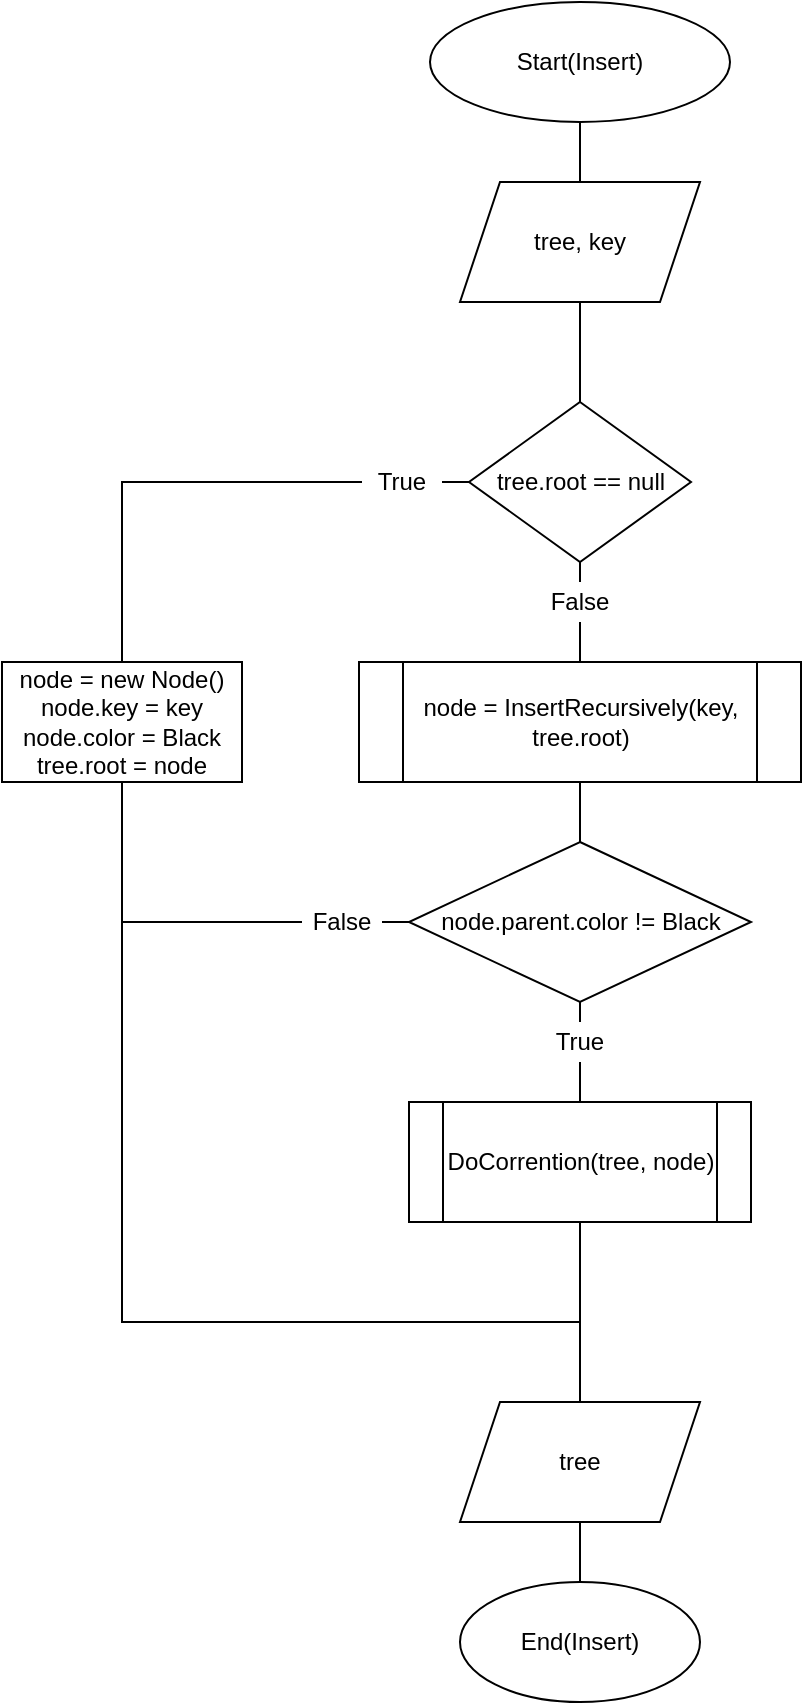 <mxfile version="14.6.10" type="device" pages="5"><diagram id="cqlKUTdwV1r-STym61nP" name="Insert"><mxGraphModel dx="813" dy="454" grid="1" gridSize="10" guides="1" tooltips="1" connect="1" arrows="1" fold="1" page="1" pageScale="1" pageWidth="827" pageHeight="1169" math="0" shadow="0"><root><mxCell id="0"/><mxCell id="1" parent="0"/><mxCell id="FWSwJfkbWHfSkUl6HILU-3" style="edgeStyle=orthogonalEdgeStyle;rounded=0;orthogonalLoop=1;jettySize=auto;html=1;exitX=0.5;exitY=1;exitDx=0;exitDy=0;entryX=0.5;entryY=0;entryDx=0;entryDy=0;endArrow=none;endFill=0;" edge="1" parent="1" source="FWSwJfkbWHfSkUl6HILU-1" target="FWSwJfkbWHfSkUl6HILU-2"><mxGeometry relative="1" as="geometry"/></mxCell><mxCell id="FWSwJfkbWHfSkUl6HILU-1" value="Start(Insert)" style="ellipse;whiteSpace=wrap;html=1;" vertex="1" parent="1"><mxGeometry x="264" width="150" height="60" as="geometry"/></mxCell><mxCell id="FWSwJfkbWHfSkUl6HILU-10" style="edgeStyle=orthogonalEdgeStyle;rounded=0;orthogonalLoop=1;jettySize=auto;html=1;exitX=0.5;exitY=1;exitDx=0;exitDy=0;entryX=0.5;entryY=0;entryDx=0;entryDy=0;endArrow=none;endFill=0;" edge="1" parent="1" source="FWSwJfkbWHfSkUl6HILU-2" target="FWSwJfkbWHfSkUl6HILU-5"><mxGeometry relative="1" as="geometry"/></mxCell><mxCell id="FWSwJfkbWHfSkUl6HILU-2" value="tree, key" style="shape=parallelogram;perimeter=parallelogramPerimeter;whiteSpace=wrap;html=1;fixedSize=1;" vertex="1" parent="1"><mxGeometry x="279" y="90" width="120" height="60" as="geometry"/></mxCell><mxCell id="FWSwJfkbWHfSkUl6HILU-7" style="edgeStyle=orthogonalEdgeStyle;rounded=0;orthogonalLoop=1;jettySize=auto;html=1;exitX=0;exitY=0.5;exitDx=0;exitDy=0;entryX=1;entryY=0.5;entryDx=0;entryDy=0;endArrow=none;endFill=0;" edge="1" parent="1" source="FWSwJfkbWHfSkUl6HILU-5" target="FWSwJfkbWHfSkUl6HILU-6"><mxGeometry relative="1" as="geometry"/></mxCell><mxCell id="FWSwJfkbWHfSkUl6HILU-12" style="edgeStyle=orthogonalEdgeStyle;rounded=0;orthogonalLoop=1;jettySize=auto;html=1;exitX=0.5;exitY=1;exitDx=0;exitDy=0;entryX=0.5;entryY=0;entryDx=0;entryDy=0;endArrow=none;endFill=0;" edge="1" parent="1" source="FWSwJfkbWHfSkUl6HILU-5" target="FWSwJfkbWHfSkUl6HILU-11"><mxGeometry relative="1" as="geometry"/></mxCell><mxCell id="FWSwJfkbWHfSkUl6HILU-5" value="tree.root == null" style="rhombus;whiteSpace=wrap;html=1;" vertex="1" parent="1"><mxGeometry x="283.5" y="200" width="111" height="80" as="geometry"/></mxCell><mxCell id="FWSwJfkbWHfSkUl6HILU-9" style="edgeStyle=orthogonalEdgeStyle;rounded=0;orthogonalLoop=1;jettySize=auto;html=1;exitX=0;exitY=0.5;exitDx=0;exitDy=0;entryX=0.5;entryY=0;entryDx=0;entryDy=0;endArrow=none;endFill=0;" edge="1" parent="1" source="FWSwJfkbWHfSkUl6HILU-6" target="FWSwJfkbWHfSkUl6HILU-8"><mxGeometry relative="1" as="geometry"/></mxCell><mxCell id="FWSwJfkbWHfSkUl6HILU-6" value="True" style="text;html=1;strokeColor=none;fillColor=none;align=center;verticalAlign=middle;whiteSpace=wrap;rounded=0;" vertex="1" parent="1"><mxGeometry x="230" y="230" width="40" height="20" as="geometry"/></mxCell><mxCell id="FWSwJfkbWHfSkUl6HILU-26" style="edgeStyle=orthogonalEdgeStyle;rounded=0;orthogonalLoop=1;jettySize=auto;html=1;exitX=0.5;exitY=1;exitDx=0;exitDy=0;entryX=0.5;entryY=0;entryDx=0;entryDy=0;endArrow=none;endFill=0;" edge="1" parent="1" source="FWSwJfkbWHfSkUl6HILU-8" target="FWSwJfkbWHfSkUl6HILU-24"><mxGeometry relative="1" as="geometry"><Array as="points"><mxPoint x="110" y="660"/><mxPoint x="339" y="660"/></Array></mxGeometry></mxCell><mxCell id="FWSwJfkbWHfSkUl6HILU-8" value="node = new Node()&lt;br&gt;node.key = key&lt;br&gt;node.color = Black&lt;br&gt;tree.root = node" style="rounded=0;whiteSpace=wrap;html=1;" vertex="1" parent="1"><mxGeometry x="50" y="330" width="120" height="60" as="geometry"/></mxCell><mxCell id="FWSwJfkbWHfSkUl6HILU-14" style="edgeStyle=orthogonalEdgeStyle;rounded=0;orthogonalLoop=1;jettySize=auto;html=1;exitX=0.5;exitY=1;exitDx=0;exitDy=0;entryX=0.5;entryY=0;entryDx=0;entryDy=0;endArrow=none;endFill=0;" edge="1" parent="1" source="FWSwJfkbWHfSkUl6HILU-11" target="FWSwJfkbWHfSkUl6HILU-13"><mxGeometry relative="1" as="geometry"/></mxCell><mxCell id="FWSwJfkbWHfSkUl6HILU-11" value="False" style="text;html=1;strokeColor=none;fillColor=none;align=center;verticalAlign=middle;whiteSpace=wrap;rounded=0;" vertex="1" parent="1"><mxGeometry x="319" y="290" width="40" height="20" as="geometry"/></mxCell><mxCell id="FWSwJfkbWHfSkUl6HILU-16" style="edgeStyle=orthogonalEdgeStyle;rounded=0;orthogonalLoop=1;jettySize=auto;html=1;exitX=0.5;exitY=1;exitDx=0;exitDy=0;entryX=0.5;entryY=0;entryDx=0;entryDy=0;endArrow=none;endFill=0;" edge="1" parent="1" source="FWSwJfkbWHfSkUl6HILU-13" target="FWSwJfkbWHfSkUl6HILU-15"><mxGeometry relative="1" as="geometry"/></mxCell><mxCell id="FWSwJfkbWHfSkUl6HILU-13" value="node = InsertRecursively(key, tree.root)" style="shape=process;whiteSpace=wrap;html=1;backgroundOutline=1;" vertex="1" parent="1"><mxGeometry x="228.5" y="330" width="221" height="60" as="geometry"/></mxCell><mxCell id="FWSwJfkbWHfSkUl6HILU-18" style="edgeStyle=orthogonalEdgeStyle;rounded=0;orthogonalLoop=1;jettySize=auto;html=1;exitX=0;exitY=0.5;exitDx=0;exitDy=0;entryX=1;entryY=0.5;entryDx=0;entryDy=0;endArrow=none;endFill=0;" edge="1" parent="1" source="FWSwJfkbWHfSkUl6HILU-15" target="FWSwJfkbWHfSkUl6HILU-17"><mxGeometry relative="1" as="geometry"/></mxCell><mxCell id="FWSwJfkbWHfSkUl6HILU-22" style="edgeStyle=orthogonalEdgeStyle;rounded=0;orthogonalLoop=1;jettySize=auto;html=1;exitX=0.5;exitY=1;exitDx=0;exitDy=0;entryX=0.5;entryY=0;entryDx=0;entryDy=0;endArrow=none;endFill=0;" edge="1" parent="1" source="FWSwJfkbWHfSkUl6HILU-15" target="FWSwJfkbWHfSkUl6HILU-21"><mxGeometry relative="1" as="geometry"/></mxCell><mxCell id="FWSwJfkbWHfSkUl6HILU-15" value="node.parent.color != Black" style="rhombus;whiteSpace=wrap;html=1;" vertex="1" parent="1"><mxGeometry x="253.5" y="420" width="171" height="80" as="geometry"/></mxCell><mxCell id="FWSwJfkbWHfSkUl6HILU-28" style="edgeStyle=orthogonalEdgeStyle;rounded=0;orthogonalLoop=1;jettySize=auto;html=1;exitX=0;exitY=0.5;exitDx=0;exitDy=0;endArrow=none;endFill=0;" edge="1" parent="1" source="FWSwJfkbWHfSkUl6HILU-17" target="FWSwJfkbWHfSkUl6HILU-24"><mxGeometry relative="1" as="geometry"><Array as="points"><mxPoint x="110" y="460"/><mxPoint x="110" y="660"/><mxPoint x="339" y="660"/></Array></mxGeometry></mxCell><mxCell id="FWSwJfkbWHfSkUl6HILU-17" value="False" style="text;html=1;strokeColor=none;fillColor=none;align=center;verticalAlign=middle;whiteSpace=wrap;rounded=0;" vertex="1" parent="1"><mxGeometry x="200" y="450" width="40" height="20" as="geometry"/></mxCell><mxCell id="FWSwJfkbWHfSkUl6HILU-27" style="edgeStyle=orthogonalEdgeStyle;rounded=0;orthogonalLoop=1;jettySize=auto;html=1;exitX=0.5;exitY=1;exitDx=0;exitDy=0;entryX=0.5;entryY=0;entryDx=0;entryDy=0;endArrow=none;endFill=0;" edge="1" parent="1" source="FWSwJfkbWHfSkUl6HILU-19" target="FWSwJfkbWHfSkUl6HILU-24"><mxGeometry relative="1" as="geometry"/></mxCell><mxCell id="FWSwJfkbWHfSkUl6HILU-19" value="DoCorrention(tree, node)" style="shape=process;whiteSpace=wrap;html=1;backgroundOutline=1;" vertex="1" parent="1"><mxGeometry x="253.5" y="550" width="171" height="60" as="geometry"/></mxCell><mxCell id="FWSwJfkbWHfSkUl6HILU-23" style="edgeStyle=orthogonalEdgeStyle;rounded=0;orthogonalLoop=1;jettySize=auto;html=1;exitX=0.5;exitY=1;exitDx=0;exitDy=0;entryX=0.5;entryY=0;entryDx=0;entryDy=0;endArrow=none;endFill=0;" edge="1" parent="1" source="FWSwJfkbWHfSkUl6HILU-21" target="FWSwJfkbWHfSkUl6HILU-19"><mxGeometry relative="1" as="geometry"/></mxCell><mxCell id="FWSwJfkbWHfSkUl6HILU-21" value="True" style="text;html=1;strokeColor=none;fillColor=none;align=center;verticalAlign=middle;whiteSpace=wrap;rounded=0;" vertex="1" parent="1"><mxGeometry x="319" y="510" width="40" height="20" as="geometry"/></mxCell><mxCell id="FWSwJfkbWHfSkUl6HILU-30" style="edgeStyle=orthogonalEdgeStyle;rounded=0;orthogonalLoop=1;jettySize=auto;html=1;exitX=0.5;exitY=1;exitDx=0;exitDy=0;entryX=0.5;entryY=0;entryDx=0;entryDy=0;endArrow=none;endFill=0;" edge="1" parent="1" source="FWSwJfkbWHfSkUl6HILU-24" target="FWSwJfkbWHfSkUl6HILU-29"><mxGeometry relative="1" as="geometry"/></mxCell><mxCell id="FWSwJfkbWHfSkUl6HILU-24" value="tree" style="shape=parallelogram;perimeter=parallelogramPerimeter;whiteSpace=wrap;html=1;fixedSize=1;" vertex="1" parent="1"><mxGeometry x="279" y="700" width="120" height="60" as="geometry"/></mxCell><mxCell id="FWSwJfkbWHfSkUl6HILU-29" value="End(Insert)" style="ellipse;whiteSpace=wrap;html=1;" vertex="1" parent="1"><mxGeometry x="279" y="790" width="120" height="60" as="geometry"/></mxCell></root></mxGraphModel></diagram><diagram id="ld1QxiD0eBXZ6W7Kinhf" name="InsertRecursively"><mxGraphModel dx="1422" dy="794" grid="1" gridSize="10" guides="1" tooltips="1" connect="1" arrows="1" fold="1" page="1" pageScale="1" pageWidth="827" pageHeight="1169" math="0" shadow="0"><root><mxCell id="YVtWF1V10PdIyThTp6mc-0"/><mxCell id="YVtWF1V10PdIyThTp6mc-1" parent="YVtWF1V10PdIyThTp6mc-0"/><mxCell id="YVtWF1V10PdIyThTp6mc-4" style="edgeStyle=orthogonalEdgeStyle;rounded=0;orthogonalLoop=1;jettySize=auto;html=1;exitX=0.5;exitY=1;exitDx=0;exitDy=0;entryX=0.5;entryY=0;entryDx=0;entryDy=0;endArrow=none;endFill=0;" edge="1" parent="YVtWF1V10PdIyThTp6mc-1" source="YVtWF1V10PdIyThTp6mc-2" target="YVtWF1V10PdIyThTp6mc-3"><mxGeometry relative="1" as="geometry"/></mxCell><mxCell id="YVtWF1V10PdIyThTp6mc-2" value="Start(InsertRecursively)" style="ellipse;whiteSpace=wrap;html=1;" vertex="1" parent="YVtWF1V10PdIyThTp6mc-1"><mxGeometry x="400" width="146" height="60" as="geometry"/></mxCell><mxCell id="PP_ieYrvmgnmlZddQRYv-1" style="edgeStyle=orthogonalEdgeStyle;rounded=0;orthogonalLoop=1;jettySize=auto;html=1;exitX=0.5;exitY=1;exitDx=0;exitDy=0;entryX=0.5;entryY=0;entryDx=0;entryDy=0;endArrow=none;endFill=0;" edge="1" parent="YVtWF1V10PdIyThTp6mc-1" source="YVtWF1V10PdIyThTp6mc-3" target="PP_ieYrvmgnmlZddQRYv-0"><mxGeometry relative="1" as="geometry"/></mxCell><mxCell id="YVtWF1V10PdIyThTp6mc-3" value="key, node" style="shape=parallelogram;perimeter=parallelogramPerimeter;whiteSpace=wrap;html=1;fixedSize=1;" vertex="1" parent="YVtWF1V10PdIyThTp6mc-1"><mxGeometry x="413" y="70" width="120" height="60" as="geometry"/></mxCell><mxCell id="PP_ieYrvmgnmlZddQRYv-3" style="edgeStyle=orthogonalEdgeStyle;rounded=0;orthogonalLoop=1;jettySize=auto;html=1;exitX=0;exitY=0.5;exitDx=0;exitDy=0;entryX=1;entryY=0.5;entryDx=0;entryDy=0;endArrow=none;endFill=0;" edge="1" parent="YVtWF1V10PdIyThTp6mc-1" source="PP_ieYrvmgnmlZddQRYv-0" target="PP_ieYrvmgnmlZddQRYv-2"><mxGeometry relative="1" as="geometry"/></mxCell><mxCell id="PP_ieYrvmgnmlZddQRYv-5" style="edgeStyle=orthogonalEdgeStyle;rounded=0;orthogonalLoop=1;jettySize=auto;html=1;exitX=1;exitY=0.5;exitDx=0;exitDy=0;entryX=0;entryY=0.5;entryDx=0;entryDy=0;endArrow=none;endFill=0;" edge="1" parent="YVtWF1V10PdIyThTp6mc-1" source="PP_ieYrvmgnmlZddQRYv-0" target="PP_ieYrvmgnmlZddQRYv-4"><mxGeometry relative="1" as="geometry"/></mxCell><mxCell id="PP_ieYrvmgnmlZddQRYv-0" value="key &amp;lt; node.key" style="rhombus;whiteSpace=wrap;html=1;" vertex="1" parent="YVtWF1V10PdIyThTp6mc-1"><mxGeometry x="420.44" y="180" width="107" height="80" as="geometry"/></mxCell><mxCell id="PP_ieYrvmgnmlZddQRYv-26" style="edgeStyle=orthogonalEdgeStyle;rounded=0;orthogonalLoop=1;jettySize=auto;html=1;exitX=0;exitY=0.5;exitDx=0;exitDy=0;entryX=0.5;entryY=0;entryDx=0;entryDy=0;endArrow=none;endFill=0;" edge="1" parent="YVtWF1V10PdIyThTp6mc-1" source="PP_ieYrvmgnmlZddQRYv-2" target="PP_ieYrvmgnmlZddQRYv-19"><mxGeometry relative="1" as="geometry"/></mxCell><mxCell id="PP_ieYrvmgnmlZddQRYv-2" value="False" style="text;html=1;strokeColor=none;fillColor=none;align=center;verticalAlign=middle;whiteSpace=wrap;rounded=0;" vertex="1" parent="YVtWF1V10PdIyThTp6mc-1"><mxGeometry x="373" y="210" width="40" height="20" as="geometry"/></mxCell><mxCell id="PP_ieYrvmgnmlZddQRYv-7" style="edgeStyle=orthogonalEdgeStyle;rounded=0;orthogonalLoop=1;jettySize=auto;html=1;exitX=1;exitY=0.5;exitDx=0;exitDy=0;entryX=0.5;entryY=0;entryDx=0;entryDy=0;endArrow=none;endFill=0;" edge="1" parent="YVtWF1V10PdIyThTp6mc-1" source="PP_ieYrvmgnmlZddQRYv-4" target="PP_ieYrvmgnmlZddQRYv-6"><mxGeometry relative="1" as="geometry"/></mxCell><mxCell id="PP_ieYrvmgnmlZddQRYv-4" value="True" style="text;html=1;strokeColor=none;fillColor=none;align=center;verticalAlign=middle;whiteSpace=wrap;rounded=0;" vertex="1" parent="YVtWF1V10PdIyThTp6mc-1"><mxGeometry x="536.94" y="210" width="40" height="20" as="geometry"/></mxCell><mxCell id="PP_ieYrvmgnmlZddQRYv-9" style="edgeStyle=orthogonalEdgeStyle;rounded=0;orthogonalLoop=1;jettySize=auto;html=1;exitX=1;exitY=0.5;exitDx=0;exitDy=0;entryX=0;entryY=0.5;entryDx=0;entryDy=0;endArrow=none;endFill=0;" edge="1" parent="YVtWF1V10PdIyThTp6mc-1" source="PP_ieYrvmgnmlZddQRYv-6" target="PP_ieYrvmgnmlZddQRYv-8"><mxGeometry relative="1" as="geometry"/></mxCell><mxCell id="PP_ieYrvmgnmlZddQRYv-11" style="edgeStyle=orthogonalEdgeStyle;rounded=0;orthogonalLoop=1;jettySize=auto;html=1;exitX=0;exitY=0.5;exitDx=0;exitDy=0;entryX=1;entryY=0.5;entryDx=0;entryDy=0;endArrow=none;endFill=0;" edge="1" parent="YVtWF1V10PdIyThTp6mc-1" source="PP_ieYrvmgnmlZddQRYv-6" target="PP_ieYrvmgnmlZddQRYv-10"><mxGeometry relative="1" as="geometry"/></mxCell><mxCell id="PP_ieYrvmgnmlZddQRYv-6" value="node.leftChild == null" style="rhombus;whiteSpace=wrap;html=1;" vertex="1" parent="YVtWF1V10PdIyThTp6mc-1"><mxGeometry x="646.82" y="270" width="140" height="80" as="geometry"/></mxCell><mxCell id="PP_ieYrvmgnmlZddQRYv-14" style="edgeStyle=orthogonalEdgeStyle;rounded=0;orthogonalLoop=1;jettySize=auto;html=1;exitX=1;exitY=0.5;exitDx=0;exitDy=0;entryX=0.5;entryY=0;entryDx=0;entryDy=0;endArrow=none;endFill=0;" edge="1" parent="YVtWF1V10PdIyThTp6mc-1" source="PP_ieYrvmgnmlZddQRYv-8" target="PP_ieYrvmgnmlZddQRYv-12"><mxGeometry relative="1" as="geometry"/></mxCell><mxCell id="PP_ieYrvmgnmlZddQRYv-8" value="True" style="text;html=1;strokeColor=none;fillColor=none;align=center;verticalAlign=middle;whiteSpace=wrap;rounded=0;" vertex="1" parent="YVtWF1V10PdIyThTp6mc-1"><mxGeometry x="800.94" y="300" width="40" height="20" as="geometry"/></mxCell><mxCell id="PP_ieYrvmgnmlZddQRYv-16" style="edgeStyle=orthogonalEdgeStyle;rounded=0;orthogonalLoop=1;jettySize=auto;html=1;exitX=0;exitY=0.5;exitDx=0;exitDy=0;entryX=0.5;entryY=0;entryDx=0;entryDy=0;endArrow=none;endFill=0;" edge="1" parent="YVtWF1V10PdIyThTp6mc-1" source="PP_ieYrvmgnmlZddQRYv-10" target="PP_ieYrvmgnmlZddQRYv-15"><mxGeometry relative="1" as="geometry"/></mxCell><mxCell id="PP_ieYrvmgnmlZddQRYv-10" value="False" style="text;html=1;strokeColor=none;fillColor=none;align=center;verticalAlign=middle;whiteSpace=wrap;rounded=0;" vertex="1" parent="YVtWF1V10PdIyThTp6mc-1"><mxGeometry x="600.94" y="300" width="40" height="20" as="geometry"/></mxCell><mxCell id="PP_ieYrvmgnmlZddQRYv-39" style="edgeStyle=orthogonalEdgeStyle;rounded=0;orthogonalLoop=1;jettySize=auto;html=1;exitX=0.5;exitY=1;exitDx=0;exitDy=0;entryX=0.5;entryY=0;entryDx=0;entryDy=0;endArrow=none;endFill=0;" edge="1" parent="YVtWF1V10PdIyThTp6mc-1" source="PP_ieYrvmgnmlZddQRYv-12" target="PP_ieYrvmgnmlZddQRYv-29"><mxGeometry relative="1" as="geometry"/></mxCell><mxCell id="PP_ieYrvmgnmlZddQRYv-12" value="newNode = new Node()&lt;br&gt;newNode.key = key&lt;br&gt;newNode.parent = node&lt;br&gt;newNode.color = Red" style="rounded=0;whiteSpace=wrap;html=1;" vertex="1" parent="YVtWF1V10PdIyThTp6mc-1"><mxGeometry x="790.94" y="360" width="140" height="60" as="geometry"/></mxCell><mxCell id="e5VfKHaLASbsV1jFq6y1-1" style="edgeStyle=orthogonalEdgeStyle;rounded=0;orthogonalLoop=1;jettySize=auto;html=1;exitX=0.5;exitY=1;exitDx=0;exitDy=0;entryX=0.5;entryY=0;entryDx=0;entryDy=0;endArrow=none;endFill=0;strokeColor=#f0f0f0;" edge="1" parent="YVtWF1V10PdIyThTp6mc-1" source="PP_ieYrvmgnmlZddQRYv-15" target="PP_ieYrvmgnmlZddQRYv-31"><mxGeometry relative="1" as="geometry"/></mxCell><mxCell id="PP_ieYrvmgnmlZddQRYv-15" value="newNode = InsertRecursively(key, node.leftChild)" style="shape=process;whiteSpace=wrap;html=1;backgroundOutline=1;" vertex="1" parent="YVtWF1V10PdIyThTp6mc-1"><mxGeometry x="480.94" y="440" width="183.5" height="60" as="geometry"/></mxCell><mxCell id="PP_ieYrvmgnmlZddQRYv-17" style="edgeStyle=orthogonalEdgeStyle;rounded=0;orthogonalLoop=1;jettySize=auto;html=1;exitX=1;exitY=0.5;exitDx=0;exitDy=0;entryX=0;entryY=0.5;entryDx=0;entryDy=0;endArrow=none;endFill=0;" edge="1" parent="YVtWF1V10PdIyThTp6mc-1" source="PP_ieYrvmgnmlZddQRYv-19" target="PP_ieYrvmgnmlZddQRYv-21"><mxGeometry relative="1" as="geometry"/></mxCell><mxCell id="PP_ieYrvmgnmlZddQRYv-18" style="edgeStyle=orthogonalEdgeStyle;rounded=0;orthogonalLoop=1;jettySize=auto;html=1;exitX=0;exitY=0.5;exitDx=0;exitDy=0;entryX=1;entryY=0.5;entryDx=0;entryDy=0;endArrow=none;endFill=0;" edge="1" parent="YVtWF1V10PdIyThTp6mc-1" source="PP_ieYrvmgnmlZddQRYv-19" target="PP_ieYrvmgnmlZddQRYv-23"><mxGeometry relative="1" as="geometry"/></mxCell><mxCell id="PP_ieYrvmgnmlZddQRYv-19" value="node.rightChild == null" style="rhombus;whiteSpace=wrap;html=1;" vertex="1" parent="YVtWF1V10PdIyThTp6mc-1"><mxGeometry x="180.94" y="270" width="140" height="80" as="geometry"/></mxCell><mxCell id="PP_ieYrvmgnmlZddQRYv-20" style="edgeStyle=orthogonalEdgeStyle;rounded=0;orthogonalLoop=1;jettySize=auto;html=1;exitX=1;exitY=0.5;exitDx=0;exitDy=0;entryX=0.5;entryY=0;entryDx=0;entryDy=0;endArrow=none;endFill=0;" edge="1" parent="YVtWF1V10PdIyThTp6mc-1" source="PP_ieYrvmgnmlZddQRYv-21" target="PP_ieYrvmgnmlZddQRYv-24"><mxGeometry relative="1" as="geometry"/></mxCell><mxCell id="PP_ieYrvmgnmlZddQRYv-21" value="True" style="text;html=1;strokeColor=none;fillColor=none;align=center;verticalAlign=middle;whiteSpace=wrap;rounded=0;" vertex="1" parent="YVtWF1V10PdIyThTp6mc-1"><mxGeometry x="330.94" y="300" width="40" height="20" as="geometry"/></mxCell><mxCell id="PP_ieYrvmgnmlZddQRYv-22" style="edgeStyle=orthogonalEdgeStyle;rounded=0;orthogonalLoop=1;jettySize=auto;html=1;exitX=0;exitY=0.5;exitDx=0;exitDy=0;entryX=0.5;entryY=0;entryDx=0;entryDy=0;endArrow=none;endFill=0;" edge="1" parent="YVtWF1V10PdIyThTp6mc-1" source="PP_ieYrvmgnmlZddQRYv-23" target="PP_ieYrvmgnmlZddQRYv-25"><mxGeometry relative="1" as="geometry"/></mxCell><mxCell id="PP_ieYrvmgnmlZddQRYv-23" value="False" style="text;html=1;strokeColor=none;fillColor=none;align=center;verticalAlign=middle;whiteSpace=wrap;rounded=0;" vertex="1" parent="YVtWF1V10PdIyThTp6mc-1"><mxGeometry x="130.94" y="300" width="40" height="20" as="geometry"/></mxCell><mxCell id="PP_ieYrvmgnmlZddQRYv-40" style="edgeStyle=orthogonalEdgeStyle;rounded=0;orthogonalLoop=1;jettySize=auto;html=1;exitX=0.5;exitY=1;exitDx=0;exitDy=0;entryX=0.5;entryY=0;entryDx=0;entryDy=0;endArrow=none;endFill=0;" edge="1" parent="YVtWF1V10PdIyThTp6mc-1" source="PP_ieYrvmgnmlZddQRYv-24" target="PP_ieYrvmgnmlZddQRYv-27"><mxGeometry relative="1" as="geometry"/></mxCell><mxCell id="PP_ieYrvmgnmlZddQRYv-24" value="newNode = new Node()&lt;br&gt;newNode.key = key&lt;br&gt;newNode.parent = node&lt;br&gt;newNode.color = Red" style="rounded=0;whiteSpace=wrap;html=1;" vertex="1" parent="YVtWF1V10PdIyThTp6mc-1"><mxGeometry x="320.94" y="360" width="140" height="60" as="geometry"/></mxCell><mxCell id="e5VfKHaLASbsV1jFq6y1-3" style="edgeStyle=orthogonalEdgeStyle;rounded=0;orthogonalLoop=1;jettySize=auto;html=1;exitX=0.5;exitY=1;exitDx=0;exitDy=0;entryX=0.5;entryY=0;entryDx=0;entryDy=0;endArrow=none;endFill=0;strokeColor=#f0f0f0;" edge="1" parent="YVtWF1V10PdIyThTp6mc-1" source="PP_ieYrvmgnmlZddQRYv-25" target="PP_ieYrvmgnmlZddQRYv-31"><mxGeometry relative="1" as="geometry"/></mxCell><mxCell id="PP_ieYrvmgnmlZddQRYv-25" value="newNode = InsertRecursively(key, node.rightChild)" style="shape=process;whiteSpace=wrap;html=1;backgroundOutline=1;" vertex="1" parent="YVtWF1V10PdIyThTp6mc-1"><mxGeometry x="10.0" y="440" width="183.5" height="60" as="geometry"/></mxCell><mxCell id="e5VfKHaLASbsV1jFq6y1-2" style="edgeStyle=orthogonalEdgeStyle;rounded=0;orthogonalLoop=1;jettySize=auto;html=1;exitX=0.5;exitY=1;exitDx=0;exitDy=0;entryX=0.5;entryY=0;entryDx=0;entryDy=0;endArrow=none;endFill=0;strokeColor=#f0f0f0;" edge="1" parent="YVtWF1V10PdIyThTp6mc-1" source="PP_ieYrvmgnmlZddQRYv-27" target="PP_ieYrvmgnmlZddQRYv-31"><mxGeometry relative="1" as="geometry"/></mxCell><mxCell id="PP_ieYrvmgnmlZddQRYv-27" value="node.rightChild = newNode" style="rounded=0;whiteSpace=wrap;html=1;" vertex="1" parent="YVtWF1V10PdIyThTp6mc-1"><mxGeometry x="316.82" y="440" width="148.25" height="60" as="geometry"/></mxCell><mxCell id="e5VfKHaLASbsV1jFq6y1-0" style="edgeStyle=orthogonalEdgeStyle;rounded=0;orthogonalLoop=1;jettySize=auto;html=1;exitX=0.5;exitY=1;exitDx=0;exitDy=0;endArrow=none;endFill=0;strokeColor=#f0f0f0;" edge="1" parent="YVtWF1V10PdIyThTp6mc-1" source="PP_ieYrvmgnmlZddQRYv-29" target="PP_ieYrvmgnmlZddQRYv-31"><mxGeometry relative="1" as="geometry"/></mxCell><mxCell id="PP_ieYrvmgnmlZddQRYv-29" value="node.leftChild = newNode" style="rounded=0;whiteSpace=wrap;html=1;" vertex="1" parent="YVtWF1V10PdIyThTp6mc-1"><mxGeometry x="786.81" y="440" width="148.25" height="60" as="geometry"/></mxCell><mxCell id="PP_ieYrvmgnmlZddQRYv-46" style="edgeStyle=orthogonalEdgeStyle;rounded=0;orthogonalLoop=1;jettySize=auto;html=1;exitX=0.5;exitY=1;exitDx=0;exitDy=0;entryX=0.5;entryY=0;entryDx=0;entryDy=0;endArrow=none;endFill=0;" edge="1" parent="YVtWF1V10PdIyThTp6mc-1" source="PP_ieYrvmgnmlZddQRYv-31" target="PP_ieYrvmgnmlZddQRYv-45"><mxGeometry relative="1" as="geometry"/></mxCell><mxCell id="PP_ieYrvmgnmlZddQRYv-31" value="newNode" style="shape=parallelogram;perimeter=parallelogramPerimeter;whiteSpace=wrap;html=1;fixedSize=1;" vertex="1" parent="YVtWF1V10PdIyThTp6mc-1"><mxGeometry x="403.94" y="585" width="120" height="60" as="geometry"/></mxCell><mxCell id="PP_ieYrvmgnmlZddQRYv-45" value="End(InsertRecursively)" style="ellipse;whiteSpace=wrap;html=1;" vertex="1" parent="YVtWF1V10PdIyThTp6mc-1"><mxGeometry x="400.44" y="670" width="127" height="60" as="geometry"/></mxCell></root></mxGraphModel></diagram><diagram id="NNfKnyTPhCcHRIaYj6Nf" name="DoCorrention"><mxGraphModel dx="2031" dy="1134" grid="1" gridSize="10" guides="1" tooltips="1" connect="1" arrows="1" fold="1" page="1" pageScale="1" pageWidth="827" pageHeight="1169" math="0" shadow="0"><root><mxCell id="pwglXYciYu8EIPv_7m_2-0"/><mxCell id="pwglXYciYu8EIPv_7m_2-1" parent="pwglXYciYu8EIPv_7m_2-0"/><mxCell id="pwglXYciYu8EIPv_7m_2-5" style="edgeStyle=orthogonalEdgeStyle;rounded=0;orthogonalLoop=1;jettySize=auto;html=1;exitX=0.5;exitY=1;exitDx=0;exitDy=0;entryX=0.5;entryY=0;entryDx=0;entryDy=0;endArrow=none;endFill=0;" edge="1" parent="pwglXYciYu8EIPv_7m_2-1" source="pwglXYciYu8EIPv_7m_2-2" target="pwglXYciYu8EIPv_7m_2-4"><mxGeometry relative="1" as="geometry"/></mxCell><mxCell id="pwglXYciYu8EIPv_7m_2-2" value="Start(DoCorrection)" style="ellipse;whiteSpace=wrap;html=1;" vertex="1" parent="pwglXYciYu8EIPv_7m_2-1"><mxGeometry x="354" width="120" height="60" as="geometry"/></mxCell><mxCell id="H7qllu7WFm_BnvgSZkXi-1" style="edgeStyle=orthogonalEdgeStyle;rounded=0;orthogonalLoop=1;jettySize=auto;html=1;exitX=0.5;exitY=1;exitDx=0;exitDy=0;entryX=0.5;entryY=0;entryDx=0;entryDy=0;endArrow=none;endFill=0;" edge="1" parent="pwglXYciYu8EIPv_7m_2-1" source="pwglXYciYu8EIPv_7m_2-4" target="H7qllu7WFm_BnvgSZkXi-0"><mxGeometry relative="1" as="geometry"/></mxCell><mxCell id="pwglXYciYu8EIPv_7m_2-4" value="tree, node" style="shape=parallelogram;perimeter=parallelogramPerimeter;whiteSpace=wrap;html=1;fixedSize=1;" vertex="1" parent="pwglXYciYu8EIPv_7m_2-1"><mxGeometry x="354" y="80" width="120" height="60" as="geometry"/></mxCell><mxCell id="H7qllu7WFm_BnvgSZkXi-17" style="edgeStyle=orthogonalEdgeStyle;rounded=0;orthogonalLoop=1;jettySize=auto;html=1;exitX=0;exitY=0.5;exitDx=0;exitDy=0;entryX=1;entryY=0.5;entryDx=0;entryDy=0;endArrow=none;endFill=0;" edge="1" parent="pwglXYciYu8EIPv_7m_2-1" source="H7qllu7WFm_BnvgSZkXi-0" target="H7qllu7WFm_BnvgSZkXi-2"><mxGeometry relative="1" as="geometry"/></mxCell><mxCell id="H7qllu7WFm_BnvgSZkXi-20" style="edgeStyle=orthogonalEdgeStyle;rounded=0;orthogonalLoop=1;jettySize=auto;html=1;exitX=0.5;exitY=1;exitDx=0;exitDy=0;entryX=0.5;entryY=0;entryDx=0;entryDy=0;endArrow=none;endFill=0;" edge="1" parent="pwglXYciYu8EIPv_7m_2-1" source="H7qllu7WFm_BnvgSZkXi-0" target="H7qllu7WFm_BnvgSZkXi-19"><mxGeometry relative="1" as="geometry"/></mxCell><mxCell id="H7qllu7WFm_BnvgSZkXi-0" value="node == tree.root OR&lt;br&gt;node.parent == tree.root" style="rhombus;whiteSpace=wrap;html=1;" vertex="1" parent="pwglXYciYu8EIPv_7m_2-1"><mxGeometry x="316" y="180" width="196" height="80" as="geometry"/></mxCell><mxCell id="H7qllu7WFm_BnvgSZkXi-18" style="edgeStyle=orthogonalEdgeStyle;rounded=0;orthogonalLoop=1;jettySize=auto;html=1;exitX=0;exitY=0.5;exitDx=0;exitDy=0;entryX=0.5;entryY=0;entryDx=0;entryDy=0;endArrow=none;endFill=0;" edge="1" parent="pwglXYciYu8EIPv_7m_2-1" source="H7qllu7WFm_BnvgSZkXi-2" target="H7qllu7WFm_BnvgSZkXi-4"><mxGeometry relative="1" as="geometry"/></mxCell><mxCell id="H7qllu7WFm_BnvgSZkXi-2" value="True" style="text;html=1;strokeColor=none;fillColor=none;align=center;verticalAlign=middle;whiteSpace=wrap;rounded=0;" vertex="1" parent="pwglXYciYu8EIPv_7m_2-1"><mxGeometry x="260" y="210" width="40" height="20" as="geometry"/></mxCell><mxCell id="H7qllu7WFm_BnvgSZkXi-7" style="edgeStyle=orthogonalEdgeStyle;rounded=0;orthogonalLoop=1;jettySize=auto;html=1;exitX=0.5;exitY=1;exitDx=0;exitDy=0;entryX=0.5;entryY=0;entryDx=0;entryDy=0;endArrow=none;endFill=0;" edge="1" parent="pwglXYciYu8EIPv_7m_2-1" source="H7qllu7WFm_BnvgSZkXi-4" target="H7qllu7WFm_BnvgSZkXi-6"><mxGeometry relative="1" as="geometry"/></mxCell><mxCell id="H7qllu7WFm_BnvgSZkXi-21" style="edgeStyle=orthogonalEdgeStyle;rounded=0;orthogonalLoop=1;jettySize=auto;html=1;exitX=1;exitY=0.5;exitDx=0;exitDy=0;entryX=0;entryY=0.5;entryDx=0;entryDy=0;endArrow=none;endFill=0;" edge="1" parent="pwglXYciYu8EIPv_7m_2-1" source="H7qllu7WFm_BnvgSZkXi-4" target="H7qllu7WFm_BnvgSZkXi-16"><mxGeometry relative="1" as="geometry"/></mxCell><mxCell id="H7qllu7WFm_BnvgSZkXi-4" value="tree.root.color == Red" style="rhombus;whiteSpace=wrap;html=1;" vertex="1" parent="pwglXYciYu8EIPv_7m_2-1"><mxGeometry x="20" y="280" width="146" height="80" as="geometry"/></mxCell><mxCell id="H7qllu7WFm_BnvgSZkXi-9" style="edgeStyle=orthogonalEdgeStyle;rounded=0;orthogonalLoop=1;jettySize=auto;html=1;exitX=0.5;exitY=1;exitDx=0;exitDy=0;entryX=0.5;entryY=0;entryDx=0;entryDy=0;endArrow=none;endFill=0;" edge="1" parent="pwglXYciYu8EIPv_7m_2-1" source="H7qllu7WFm_BnvgSZkXi-6" target="H7qllu7WFm_BnvgSZkXi-8"><mxGeometry relative="1" as="geometry"/></mxCell><mxCell id="H7qllu7WFm_BnvgSZkXi-6" value="True" style="text;html=1;strokeColor=none;fillColor=none;align=center;verticalAlign=middle;whiteSpace=wrap;rounded=0;" vertex="1" parent="pwglXYciYu8EIPv_7m_2-1"><mxGeometry x="73" y="370" width="40" height="20" as="geometry"/></mxCell><mxCell id="H7qllu7WFm_BnvgSZkXi-78" style="edgeStyle=orthogonalEdgeStyle;rounded=0;orthogonalLoop=1;jettySize=auto;html=1;exitX=0.5;exitY=1;exitDx=0;exitDy=0;endArrow=none;endFill=0;" edge="1" parent="pwglXYciYu8EIPv_7m_2-1" source="H7qllu7WFm_BnvgSZkXi-8" target="H7qllu7WFm_BnvgSZkXi-114"><mxGeometry relative="1" as="geometry"><mxPoint x="93" y="2400" as="targetPoint"/><Array as="points"><mxPoint x="93" y="2390"/><mxPoint x="408" y="2390"/></Array></mxGeometry></mxCell><mxCell id="H7qllu7WFm_BnvgSZkXi-8" value="tree.root.color = Black" style="rounded=0;whiteSpace=wrap;html=1;" vertex="1" parent="pwglXYciYu8EIPv_7m_2-1"><mxGeometry x="30" y="410" width="126" height="60" as="geometry"/></mxCell><mxCell id="H7qllu7WFm_BnvgSZkXi-23" style="edgeStyle=orthogonalEdgeStyle;rounded=0;orthogonalLoop=1;jettySize=auto;html=1;exitX=1;exitY=0.5;exitDx=0;exitDy=0;entryX=0.5;entryY=0;entryDx=0;entryDy=0;endArrow=none;endFill=0;" edge="1" parent="pwglXYciYu8EIPv_7m_2-1" source="H7qllu7WFm_BnvgSZkXi-16" target="H7qllu7WFm_BnvgSZkXi-22"><mxGeometry relative="1" as="geometry"/></mxCell><mxCell id="H7qllu7WFm_BnvgSZkXi-16" value="False" style="text;html=1;strokeColor=none;fillColor=none;align=center;verticalAlign=middle;whiteSpace=wrap;rounded=0;" vertex="1" parent="pwglXYciYu8EIPv_7m_2-1"><mxGeometry x="186" y="310" width="40" height="20" as="geometry"/></mxCell><mxCell id="H7qllu7WFm_BnvgSZkXi-24" style="edgeStyle=orthogonalEdgeStyle;rounded=0;orthogonalLoop=1;jettySize=auto;html=1;exitX=0.5;exitY=1;exitDx=0;exitDy=0;entryX=0.5;entryY=0;entryDx=0;entryDy=0;endArrow=none;endFill=0;" edge="1" parent="pwglXYciYu8EIPv_7m_2-1" source="H7qllu7WFm_BnvgSZkXi-19" target="H7qllu7WFm_BnvgSZkXi-22"><mxGeometry relative="1" as="geometry"/></mxCell><mxCell id="H7qllu7WFm_BnvgSZkXi-19" value="False" style="text;html=1;strokeColor=none;fillColor=none;align=center;verticalAlign=middle;whiteSpace=wrap;rounded=0;" vertex="1" parent="pwglXYciYu8EIPv_7m_2-1"><mxGeometry x="394" y="280" width="40" height="20" as="geometry"/></mxCell><mxCell id="H7qllu7WFm_BnvgSZkXi-26" style="edgeStyle=orthogonalEdgeStyle;rounded=0;orthogonalLoop=1;jettySize=auto;html=1;exitX=0.5;exitY=1;exitDx=0;exitDy=0;entryX=0.5;entryY=0;entryDx=0;entryDy=0;endArrow=none;endFill=0;" edge="1" parent="pwglXYciYu8EIPv_7m_2-1" source="H7qllu7WFm_BnvgSZkXi-22" target="H7qllu7WFm_BnvgSZkXi-25"><mxGeometry relative="1" as="geometry"/></mxCell><mxCell id="H7qllu7WFm_BnvgSZkXi-22" value="grandparent = node.parent.parent" style="rounded=0;whiteSpace=wrap;html=1;" vertex="1" parent="pwglXYciYu8EIPv_7m_2-1"><mxGeometry x="316" y="370" width="196" height="60" as="geometry"/></mxCell><mxCell id="H7qllu7WFm_BnvgSZkXi-28" style="edgeStyle=orthogonalEdgeStyle;rounded=0;orthogonalLoop=1;jettySize=auto;html=1;exitX=1;exitY=0.5;exitDx=0;exitDy=0;entryX=0;entryY=0.5;entryDx=0;entryDy=0;endArrow=none;endFill=0;" edge="1" parent="pwglXYciYu8EIPv_7m_2-1" source="H7qllu7WFm_BnvgSZkXi-25" target="H7qllu7WFm_BnvgSZkXi-27"><mxGeometry relative="1" as="geometry"/></mxCell><mxCell id="H7qllu7WFm_BnvgSZkXi-33" style="edgeStyle=orthogonalEdgeStyle;rounded=0;orthogonalLoop=1;jettySize=auto;html=1;exitX=0.5;exitY=1;exitDx=0;exitDy=0;entryX=0.5;entryY=0;entryDx=0;entryDy=0;endArrow=none;endFill=0;" edge="1" parent="pwglXYciYu8EIPv_7m_2-1" source="H7qllu7WFm_BnvgSZkXi-25" target="H7qllu7WFm_BnvgSZkXi-32"><mxGeometry relative="1" as="geometry"/></mxCell><mxCell id="H7qllu7WFm_BnvgSZkXi-25" value="grandparent.leftChild == null" style="rhombus;whiteSpace=wrap;html=1;" vertex="1" parent="pwglXYciYu8EIPv_7m_2-1"><mxGeometry x="306" y="490" width="216" height="80" as="geometry"/></mxCell><mxCell id="H7qllu7WFm_BnvgSZkXi-67" style="edgeStyle=orthogonalEdgeStyle;rounded=0;orthogonalLoop=1;jettySize=auto;html=1;exitX=1;exitY=0.5;exitDx=0;exitDy=0;entryX=0.5;entryY=0;entryDx=0;entryDy=0;endArrow=none;endFill=0;" edge="1" parent="pwglXYciYu8EIPv_7m_2-1" source="H7qllu7WFm_BnvgSZkXi-27" target="H7qllu7WFm_BnvgSZkXi-29"><mxGeometry relative="1" as="geometry"><Array as="points"><mxPoint x="800" y="530"/><mxPoint x="800" y="900"/><mxPoint x="411" y="900"/></Array></mxGeometry></mxCell><mxCell id="H7qllu7WFm_BnvgSZkXi-27" value="False" style="text;html=1;strokeColor=none;fillColor=none;align=center;verticalAlign=middle;whiteSpace=wrap;rounded=0;" vertex="1" parent="pwglXYciYu8EIPv_7m_2-1"><mxGeometry x="540" y="520" width="40" height="20" as="geometry"/></mxCell><mxCell id="H7qllu7WFm_BnvgSZkXi-53" style="edgeStyle=orthogonalEdgeStyle;rounded=0;orthogonalLoop=1;jettySize=auto;html=1;exitX=0.5;exitY=1;exitDx=0;exitDy=0;entryX=0.5;entryY=0;entryDx=0;entryDy=0;endArrow=none;endFill=0;" edge="1" parent="pwglXYciYu8EIPv_7m_2-1" source="H7qllu7WFm_BnvgSZkXi-29" target="H7qllu7WFm_BnvgSZkXi-52"><mxGeometry relative="1" as="geometry"/></mxCell><mxCell id="H7qllu7WFm_BnvgSZkXi-56" style="edgeStyle=orthogonalEdgeStyle;rounded=0;orthogonalLoop=1;jettySize=auto;html=1;exitX=1;exitY=0.5;exitDx=0;exitDy=0;entryX=0;entryY=0.5;entryDx=0;entryDy=0;endArrow=none;endFill=0;" edge="1" parent="pwglXYciYu8EIPv_7m_2-1" source="H7qllu7WFm_BnvgSZkXi-29" target="H7qllu7WFm_BnvgSZkXi-55"><mxGeometry relative="1" as="geometry"/></mxCell><mxCell id="H7qllu7WFm_BnvgSZkXi-29" value="grandparent.rightChild == null" style="rhombus;whiteSpace=wrap;html=1;" vertex="1" parent="pwglXYciYu8EIPv_7m_2-1"><mxGeometry x="306" y="920" width="210" height="80" as="geometry"/></mxCell><mxCell id="H7qllu7WFm_BnvgSZkXi-36" style="edgeStyle=orthogonalEdgeStyle;rounded=0;orthogonalLoop=1;jettySize=auto;html=1;exitX=1;exitY=0.5;exitDx=0;exitDy=0;entryX=0;entryY=0.5;entryDx=0;entryDy=0;endArrow=none;endFill=0;" edge="1" parent="pwglXYciYu8EIPv_7m_2-1" source="H7qllu7WFm_BnvgSZkXi-31" target="H7qllu7WFm_BnvgSZkXi-35"><mxGeometry relative="1" as="geometry"/></mxCell><mxCell id="H7qllu7WFm_BnvgSZkXi-38" style="edgeStyle=orthogonalEdgeStyle;rounded=0;orthogonalLoop=1;jettySize=auto;html=1;exitX=0;exitY=0.5;exitDx=0;exitDy=0;entryX=1;entryY=0.5;entryDx=0;entryDy=0;endArrow=none;endFill=0;" edge="1" parent="pwglXYciYu8EIPv_7m_2-1" source="H7qllu7WFm_BnvgSZkXi-31" target="H7qllu7WFm_BnvgSZkXi-37"><mxGeometry relative="1" as="geometry"/></mxCell><mxCell id="H7qllu7WFm_BnvgSZkXi-31" value="node == node.parent.rightChild" style="rhombus;whiteSpace=wrap;html=1;" vertex="1" parent="pwglXYciYu8EIPv_7m_2-1"><mxGeometry x="311" y="670" width="206" height="80" as="geometry"/></mxCell><mxCell id="H7qllu7WFm_BnvgSZkXi-34" style="edgeStyle=orthogonalEdgeStyle;rounded=0;orthogonalLoop=1;jettySize=auto;html=1;exitX=0.5;exitY=1;exitDx=0;exitDy=0;entryX=0.5;entryY=0;entryDx=0;entryDy=0;endArrow=none;endFill=0;" edge="1" parent="pwglXYciYu8EIPv_7m_2-1" source="H7qllu7WFm_BnvgSZkXi-32" target="H7qllu7WFm_BnvgSZkXi-31"><mxGeometry relative="1" as="geometry"/></mxCell><mxCell id="H7qllu7WFm_BnvgSZkXi-32" value="True" style="text;html=1;strokeColor=none;fillColor=none;align=center;verticalAlign=middle;whiteSpace=wrap;rounded=0;" vertex="1" parent="pwglXYciYu8EIPv_7m_2-1"><mxGeometry x="394" y="575" width="40" height="20" as="geometry"/></mxCell><mxCell id="H7qllu7WFm_BnvgSZkXi-40" style="edgeStyle=orthogonalEdgeStyle;rounded=0;orthogonalLoop=1;jettySize=auto;html=1;exitX=1;exitY=0.5;exitDx=0;exitDy=0;entryX=0.5;entryY=0;entryDx=0;entryDy=0;endArrow=none;endFill=0;" edge="1" parent="pwglXYciYu8EIPv_7m_2-1" source="H7qllu7WFm_BnvgSZkXi-35" target="H7qllu7WFm_BnvgSZkXi-39"><mxGeometry relative="1" as="geometry"/></mxCell><mxCell id="H7qllu7WFm_BnvgSZkXi-35" value="True" style="text;html=1;strokeColor=none;fillColor=none;align=center;verticalAlign=middle;whiteSpace=wrap;rounded=0;" vertex="1" parent="pwglXYciYu8EIPv_7m_2-1"><mxGeometry x="530" y="700" width="40" height="20" as="geometry"/></mxCell><mxCell id="H7qllu7WFm_BnvgSZkXi-42" style="edgeStyle=orthogonalEdgeStyle;rounded=0;orthogonalLoop=1;jettySize=auto;html=1;exitX=0;exitY=0.5;exitDx=0;exitDy=0;entryX=0.5;entryY=0;entryDx=0;entryDy=0;endArrow=none;endFill=0;" edge="1" parent="pwglXYciYu8EIPv_7m_2-1" source="H7qllu7WFm_BnvgSZkXi-37" target="H7qllu7WFm_BnvgSZkXi-41"><mxGeometry relative="1" as="geometry"/></mxCell><mxCell id="H7qllu7WFm_BnvgSZkXi-37" value="False" style="text;html=1;strokeColor=none;fillColor=none;align=center;verticalAlign=middle;whiteSpace=wrap;rounded=0;" vertex="1" parent="pwglXYciYu8EIPv_7m_2-1"><mxGeometry x="260" y="700" width="40" height="20" as="geometry"/></mxCell><mxCell id="H7qllu7WFm_BnvgSZkXi-79" style="edgeStyle=orthogonalEdgeStyle;rounded=0;orthogonalLoop=1;jettySize=auto;html=1;exitX=0.5;exitY=1;exitDx=0;exitDy=0;endArrow=none;endFill=0;" edge="1" parent="pwglXYciYu8EIPv_7m_2-1" source="H7qllu7WFm_BnvgSZkXi-39"><mxGeometry relative="1" as="geometry"><mxPoint x="90" y="880" as="targetPoint"/><Array as="points"><mxPoint x="595" y="880"/></Array></mxGeometry></mxCell><mxCell id="H7qllu7WFm_BnvgSZkXi-39" value="SingleTurn(tree, grandparent,&lt;br&gt;&amp;nbsp;&quot;right&quot;)" style="shape=process;whiteSpace=wrap;html=1;backgroundOutline=1;" vertex="1" parent="pwglXYciYu8EIPv_7m_2-1"><mxGeometry x="480" y="780" width="230" height="60" as="geometry"/></mxCell><mxCell id="H7qllu7WFm_BnvgSZkXi-70" style="edgeStyle=orthogonalEdgeStyle;rounded=0;orthogonalLoop=1;jettySize=auto;html=1;exitX=0.5;exitY=1;exitDx=0;exitDy=0;endArrow=none;endFill=0;" edge="1" parent="pwglXYciYu8EIPv_7m_2-1" source="H7qllu7WFm_BnvgSZkXi-41"><mxGeometry relative="1" as="geometry"><mxPoint x="238.857" y="880" as="targetPoint"/></mxGeometry></mxCell><mxCell id="H7qllu7WFm_BnvgSZkXi-41" value="DoubleTurn(tree, grandparent,&lt;br&gt;&amp;nbsp;&quot;right-left&quot;)" style="shape=process;whiteSpace=wrap;html=1;backgroundOutline=1;" vertex="1" parent="pwglXYciYu8EIPv_7m_2-1"><mxGeometry x="124" y="780" width="230" height="60" as="geometry"/></mxCell><mxCell id="H7qllu7WFm_BnvgSZkXi-43" style="edgeStyle=orthogonalEdgeStyle;rounded=0;orthogonalLoop=1;jettySize=auto;html=1;exitX=1;exitY=0.5;exitDx=0;exitDy=0;entryX=0;entryY=0.5;entryDx=0;entryDy=0;endArrow=none;endFill=0;" edge="1" parent="pwglXYciYu8EIPv_7m_2-1" source="H7qllu7WFm_BnvgSZkXi-45" target="H7qllu7WFm_BnvgSZkXi-47"><mxGeometry relative="1" as="geometry"/></mxCell><mxCell id="H7qllu7WFm_BnvgSZkXi-44" style="edgeStyle=orthogonalEdgeStyle;rounded=0;orthogonalLoop=1;jettySize=auto;html=1;exitX=0;exitY=0.5;exitDx=0;exitDy=0;entryX=1;entryY=0.5;entryDx=0;entryDy=0;endArrow=none;endFill=0;" edge="1" parent="pwglXYciYu8EIPv_7m_2-1" source="H7qllu7WFm_BnvgSZkXi-45" target="H7qllu7WFm_BnvgSZkXi-49"><mxGeometry relative="1" as="geometry"/></mxCell><mxCell id="H7qllu7WFm_BnvgSZkXi-45" value="node == node.parent.leftChild" style="rhombus;whiteSpace=wrap;html=1;" vertex="1" parent="pwglXYciYu8EIPv_7m_2-1"><mxGeometry x="308" y="1035" width="206" height="80" as="geometry"/></mxCell><mxCell id="H7qllu7WFm_BnvgSZkXi-46" style="edgeStyle=orthogonalEdgeStyle;rounded=0;orthogonalLoop=1;jettySize=auto;html=1;exitX=1;exitY=0.5;exitDx=0;exitDy=0;entryX=0.5;entryY=0;entryDx=0;entryDy=0;endArrow=none;endFill=0;" edge="1" parent="pwglXYciYu8EIPv_7m_2-1" source="H7qllu7WFm_BnvgSZkXi-47" target="H7qllu7WFm_BnvgSZkXi-50"><mxGeometry relative="1" as="geometry"/></mxCell><mxCell id="H7qllu7WFm_BnvgSZkXi-47" value="True" style="text;html=1;strokeColor=none;fillColor=none;align=center;verticalAlign=middle;whiteSpace=wrap;rounded=0;" vertex="1" parent="pwglXYciYu8EIPv_7m_2-1"><mxGeometry x="527" y="1065" width="40" height="20" as="geometry"/></mxCell><mxCell id="H7qllu7WFm_BnvgSZkXi-48" style="edgeStyle=orthogonalEdgeStyle;rounded=0;orthogonalLoop=1;jettySize=auto;html=1;exitX=0;exitY=0.5;exitDx=0;exitDy=0;entryX=0.5;entryY=0;entryDx=0;entryDy=0;endArrow=none;endFill=0;" edge="1" parent="pwglXYciYu8EIPv_7m_2-1" source="H7qllu7WFm_BnvgSZkXi-49" target="H7qllu7WFm_BnvgSZkXi-51"><mxGeometry relative="1" as="geometry"/></mxCell><mxCell id="H7qllu7WFm_BnvgSZkXi-49" value="False" style="text;html=1;strokeColor=none;fillColor=none;align=center;verticalAlign=middle;whiteSpace=wrap;rounded=0;" vertex="1" parent="pwglXYciYu8EIPv_7m_2-1"><mxGeometry x="257" y="1065" width="40" height="20" as="geometry"/></mxCell><mxCell id="H7qllu7WFm_BnvgSZkXi-73" style="edgeStyle=orthogonalEdgeStyle;rounded=0;orthogonalLoop=1;jettySize=auto;html=1;exitX=0.5;exitY=1;exitDx=0;exitDy=0;endArrow=none;endFill=0;" edge="1" parent="pwglXYciYu8EIPv_7m_2-1" source="H7qllu7WFm_BnvgSZkXi-50"><mxGeometry relative="1" as="geometry"><mxPoint x="219" y="1238" as="targetPoint"/><Array as="points"><mxPoint x="592" y="1238"/></Array></mxGeometry></mxCell><mxCell id="H7qllu7WFm_BnvgSZkXi-50" value="SingleTurn(tree, grandparent, &lt;br&gt;&quot;left&quot;)" style="shape=process;whiteSpace=wrap;html=1;backgroundOutline=1;" vertex="1" parent="pwglXYciYu8EIPv_7m_2-1"><mxGeometry x="477" y="1145" width="230" height="60" as="geometry"/></mxCell><mxCell id="H7qllu7WFm_BnvgSZkXi-72" style="edgeStyle=orthogonalEdgeStyle;rounded=0;orthogonalLoop=1;jettySize=auto;html=1;exitX=0.5;exitY=1;exitDx=0;exitDy=0;endArrow=none;endFill=0;" edge="1" parent="pwglXYciYu8EIPv_7m_2-1" source="H7qllu7WFm_BnvgSZkXi-51"><mxGeometry relative="1" as="geometry"><mxPoint x="90" y="1238" as="targetPoint"/><Array as="points"><mxPoint x="236" y="1238"/></Array></mxGeometry></mxCell><mxCell id="H7qllu7WFm_BnvgSZkXi-51" value="DoubleTurn(tree, grandparent, &lt;br&gt;&quot;left-right&quot;)" style="shape=process;whiteSpace=wrap;html=1;backgroundOutline=1;" vertex="1" parent="pwglXYciYu8EIPv_7m_2-1"><mxGeometry x="121" y="1145" width="230" height="60" as="geometry"/></mxCell><mxCell id="H7qllu7WFm_BnvgSZkXi-54" style="edgeStyle=orthogonalEdgeStyle;rounded=0;orthogonalLoop=1;jettySize=auto;html=1;exitX=0.5;exitY=1;exitDx=0;exitDy=0;entryX=0.5;entryY=0;entryDx=0;entryDy=0;endArrow=none;endFill=0;" edge="1" parent="pwglXYciYu8EIPv_7m_2-1" source="H7qllu7WFm_BnvgSZkXi-52" target="H7qllu7WFm_BnvgSZkXi-45"><mxGeometry relative="1" as="geometry"/></mxCell><mxCell id="H7qllu7WFm_BnvgSZkXi-52" value="True" style="text;html=1;strokeColor=none;fillColor=none;align=center;verticalAlign=middle;whiteSpace=wrap;rounded=0;" vertex="1" parent="pwglXYciYu8EIPv_7m_2-1"><mxGeometry x="391" y="1005" width="40" height="20" as="geometry"/></mxCell><mxCell id="H7qllu7WFm_BnvgSZkXi-74" style="edgeStyle=orthogonalEdgeStyle;rounded=0;orthogonalLoop=1;jettySize=auto;html=1;exitX=1;exitY=0.5;exitDx=0;exitDy=0;endArrow=none;endFill=0;" edge="1" parent="pwglXYciYu8EIPv_7m_2-1" source="H7qllu7WFm_BnvgSZkXi-55" target="H7qllu7WFm_BnvgSZkXi-57"><mxGeometry relative="1" as="geometry"><Array as="points"><mxPoint x="760" y="960"/><mxPoint x="760" y="1270"/><mxPoint x="410" y="1270"/></Array></mxGeometry></mxCell><mxCell id="H7qllu7WFm_BnvgSZkXi-55" value="False" style="text;html=1;strokeColor=none;fillColor=none;align=center;verticalAlign=middle;whiteSpace=wrap;rounded=0;" vertex="1" parent="pwglXYciYu8EIPv_7m_2-1"><mxGeometry x="531" y="950" width="40" height="20" as="geometry"/></mxCell><mxCell id="H7qllu7WFm_BnvgSZkXi-60" style="edgeStyle=orthogonalEdgeStyle;rounded=0;orthogonalLoop=1;jettySize=auto;html=1;exitX=0.5;exitY=1;exitDx=0;exitDy=0;entryX=0.514;entryY=-0.157;entryDx=0;entryDy=0;entryPerimeter=0;endArrow=none;endFill=0;" edge="1" parent="pwglXYciYu8EIPv_7m_2-1" source="H7qllu7WFm_BnvgSZkXi-57" target="H7qllu7WFm_BnvgSZkXi-59"><mxGeometry relative="1" as="geometry"/></mxCell><mxCell id="H7qllu7WFm_BnvgSZkXi-66" style="edgeStyle=orthogonalEdgeStyle;rounded=0;orthogonalLoop=1;jettySize=auto;html=1;exitX=1;exitY=0.5;exitDx=0;exitDy=0;entryX=0;entryY=0.5;entryDx=0;entryDy=0;endArrow=none;endFill=0;" edge="1" parent="pwglXYciYu8EIPv_7m_2-1" source="H7qllu7WFm_BnvgSZkXi-57" target="H7qllu7WFm_BnvgSZkXi-65"><mxGeometry relative="1" as="geometry"/></mxCell><mxCell id="H7qllu7WFm_BnvgSZkXi-57" value="grandparent.leftChild.color == Red&lt;br&gt;&amp;nbsp;AND&lt;br&gt;grandparent.rightChild.color == Red" style="rhombus;whiteSpace=wrap;html=1;" vertex="1" parent="pwglXYciYu8EIPv_7m_2-1"><mxGeometry x="280" y="1300" width="260" height="120" as="geometry"/></mxCell><mxCell id="H7qllu7WFm_BnvgSZkXi-62" style="edgeStyle=orthogonalEdgeStyle;rounded=0;orthogonalLoop=1;jettySize=auto;html=1;exitX=0.5;exitY=1;exitDx=0;exitDy=0;entryX=0.5;entryY=0;entryDx=0;entryDy=0;endArrow=none;endFill=0;" edge="1" parent="pwglXYciYu8EIPv_7m_2-1" source="H7qllu7WFm_BnvgSZkXi-59" target="H7qllu7WFm_BnvgSZkXi-61"><mxGeometry relative="1" as="geometry"/></mxCell><mxCell id="H7qllu7WFm_BnvgSZkXi-59" value="True" style="text;html=1;strokeColor=none;fillColor=none;align=center;verticalAlign=middle;whiteSpace=wrap;rounded=0;" vertex="1" parent="pwglXYciYu8EIPv_7m_2-1"><mxGeometry x="390" y="1430" width="40" height="20" as="geometry"/></mxCell><mxCell id="H7qllu7WFm_BnvgSZkXi-64" style="edgeStyle=orthogonalEdgeStyle;rounded=0;orthogonalLoop=1;jettySize=auto;html=1;exitX=0.5;exitY=1;exitDx=0;exitDy=0;entryX=0.5;entryY=0;entryDx=0;entryDy=0;endArrow=none;endFill=0;" edge="1" parent="pwglXYciYu8EIPv_7m_2-1" source="H7qllu7WFm_BnvgSZkXi-61" target="H7qllu7WFm_BnvgSZkXi-63"><mxGeometry relative="1" as="geometry"/></mxCell><mxCell id="H7qllu7WFm_BnvgSZkXi-61" value="grandparent.leftChild.color = Black&lt;br&gt;grandparent.rightChild.color = Black&lt;br&gt;grandparent.color = Red" style="rounded=0;whiteSpace=wrap;html=1;" vertex="1" parent="pwglXYciYu8EIPv_7m_2-1"><mxGeometry x="312.5" y="1490" width="195" height="60" as="geometry"/></mxCell><mxCell id="H7qllu7WFm_BnvgSZkXi-77" style="edgeStyle=orthogonalEdgeStyle;rounded=0;orthogonalLoop=1;jettySize=auto;html=1;exitX=0.5;exitY=1;exitDx=0;exitDy=0;endArrow=none;endFill=0;" edge="1" parent="pwglXYciYu8EIPv_7m_2-1" source="H7qllu7WFm_BnvgSZkXi-63"><mxGeometry relative="1" as="geometry"><mxPoint x="90" y="1670" as="targetPoint"/><Array as="points"><mxPoint x="410" y="1670"/></Array></mxGeometry></mxCell><mxCell id="H7qllu7WFm_BnvgSZkXi-63" value="DoCorrection(tree,&lt;br&gt;node.parent)" style="shape=process;whiteSpace=wrap;html=1;backgroundOutline=1;" vertex="1" parent="pwglXYciYu8EIPv_7m_2-1"><mxGeometry x="315" y="1580" width="190" height="60" as="geometry"/></mxCell><mxCell id="H7qllu7WFm_BnvgSZkXi-81" style="edgeStyle=orthogonalEdgeStyle;rounded=0;orthogonalLoop=1;jettySize=auto;html=1;exitX=1;exitY=0.5;exitDx=0;exitDy=0;entryX=0.5;entryY=0;entryDx=0;entryDy=0;endArrow=none;endFill=0;" edge="1" parent="pwglXYciYu8EIPv_7m_2-1" source="H7qllu7WFm_BnvgSZkXi-65" target="H7qllu7WFm_BnvgSZkXi-80"><mxGeometry relative="1" as="geometry"><Array as="points"><mxPoint x="660" y="1360"/><mxPoint x="660" y="1700"/><mxPoint x="410" y="1700"/></Array></mxGeometry></mxCell><mxCell id="H7qllu7WFm_BnvgSZkXi-65" value="False" style="text;html=1;strokeColor=none;fillColor=none;align=center;verticalAlign=middle;whiteSpace=wrap;rounded=0;" vertex="1" parent="pwglXYciYu8EIPv_7m_2-1"><mxGeometry x="550" y="1350" width="40" height="20" as="geometry"/></mxCell><mxCell id="H7qllu7WFm_BnvgSZkXi-83" style="edgeStyle=orthogonalEdgeStyle;rounded=0;orthogonalLoop=1;jettySize=auto;html=1;exitX=0.5;exitY=1;exitDx=0;exitDy=0;entryX=0.5;entryY=0;entryDx=0;entryDy=0;endArrow=none;endFill=0;" edge="1" parent="pwglXYciYu8EIPv_7m_2-1" source="H7qllu7WFm_BnvgSZkXi-80" target="H7qllu7WFm_BnvgSZkXi-82"><mxGeometry relative="1" as="geometry"/></mxCell><mxCell id="H7qllu7WFm_BnvgSZkXi-80" value="redParent = node.parent" style="rounded=0;whiteSpace=wrap;html=1;" vertex="1" parent="pwglXYciYu8EIPv_7m_2-1"><mxGeometry x="335" y="1730" width="150" height="60" as="geometry"/></mxCell><mxCell id="H7qllu7WFm_BnvgSZkXi-85" style="edgeStyle=orthogonalEdgeStyle;rounded=0;orthogonalLoop=1;jettySize=auto;html=1;exitX=1;exitY=0.5;exitDx=0;exitDy=0;entryX=0;entryY=0.5;entryDx=0;entryDy=0;endArrow=none;endFill=0;" edge="1" parent="pwglXYciYu8EIPv_7m_2-1" source="H7qllu7WFm_BnvgSZkXi-82" target="H7qllu7WFm_BnvgSZkXi-84"><mxGeometry relative="1" as="geometry"/></mxCell><mxCell id="H7qllu7WFm_BnvgSZkXi-87" style="edgeStyle=orthogonalEdgeStyle;rounded=0;orthogonalLoop=1;jettySize=auto;html=1;exitX=0.5;exitY=1;exitDx=0;exitDy=0;entryX=0.5;entryY=0;entryDx=0;entryDy=0;endArrow=none;endFill=0;" edge="1" parent="pwglXYciYu8EIPv_7m_2-1" source="H7qllu7WFm_BnvgSZkXi-82" target="H7qllu7WFm_BnvgSZkXi-86"><mxGeometry relative="1" as="geometry"/></mxCell><mxCell id="H7qllu7WFm_BnvgSZkXi-82" value="redParent == grandparent.leftChild" style="rhombus;whiteSpace=wrap;html=1;" vertex="1" parent="pwglXYciYu8EIPv_7m_2-1"><mxGeometry x="320" y="1820" width="180" height="80" as="geometry"/></mxCell><mxCell id="H7qllu7WFm_BnvgSZkXi-111" style="edgeStyle=orthogonalEdgeStyle;rounded=0;orthogonalLoop=1;jettySize=auto;html=1;exitX=1;exitY=0.5;exitDx=0;exitDy=0;endArrow=none;endFill=0;" edge="1" parent="pwglXYciYu8EIPv_7m_2-1" source="H7qllu7WFm_BnvgSZkXi-84" target="H7qllu7WFm_BnvgSZkXi-104"><mxGeometry relative="1" as="geometry"><Array as="points"><mxPoint x="720" y="1860"/><mxPoint x="720" y="2150"/><mxPoint x="408" y="2150"/></Array></mxGeometry></mxCell><mxCell id="H7qllu7WFm_BnvgSZkXi-84" value="False" style="text;html=1;strokeColor=none;fillColor=none;align=center;verticalAlign=middle;whiteSpace=wrap;rounded=0;" vertex="1" parent="pwglXYciYu8EIPv_7m_2-1"><mxGeometry x="527" y="1850" width="40" height="20" as="geometry"/></mxCell><mxCell id="H7qllu7WFm_BnvgSZkXi-89" style="edgeStyle=orthogonalEdgeStyle;rounded=0;orthogonalLoop=1;jettySize=auto;html=1;exitX=0.5;exitY=1;exitDx=0;exitDy=0;entryX=0.5;entryY=0;entryDx=0;entryDy=0;endArrow=none;endFill=0;" edge="1" parent="pwglXYciYu8EIPv_7m_2-1" source="H7qllu7WFm_BnvgSZkXi-86" target="H7qllu7WFm_BnvgSZkXi-88"><mxGeometry relative="1" as="geometry"/></mxCell><mxCell id="H7qllu7WFm_BnvgSZkXi-86" value="True" style="text;html=1;strokeColor=none;fillColor=none;align=center;verticalAlign=middle;whiteSpace=wrap;rounded=0;" vertex="1" parent="pwglXYciYu8EIPv_7m_2-1"><mxGeometry x="390" y="1910" width="40" height="20" as="geometry"/></mxCell><mxCell id="H7qllu7WFm_BnvgSZkXi-92" style="edgeStyle=orthogonalEdgeStyle;rounded=0;orthogonalLoop=1;jettySize=auto;html=1;exitX=1;exitY=0.5;exitDx=0;exitDy=0;entryX=0;entryY=0.5;entryDx=0;entryDy=0;endArrow=none;endFill=0;" edge="1" parent="pwglXYciYu8EIPv_7m_2-1" source="H7qllu7WFm_BnvgSZkXi-88" target="H7qllu7WFm_BnvgSZkXi-91"><mxGeometry relative="1" as="geometry"/></mxCell><mxCell id="H7qllu7WFm_BnvgSZkXi-94" style="edgeStyle=orthogonalEdgeStyle;rounded=0;orthogonalLoop=1;jettySize=auto;html=1;exitX=0;exitY=0.5;exitDx=0;exitDy=0;entryX=1;entryY=0.5;entryDx=0;entryDy=0;endArrow=none;endFill=0;" edge="1" parent="pwglXYciYu8EIPv_7m_2-1" source="H7qllu7WFm_BnvgSZkXi-88" target="H7qllu7WFm_BnvgSZkXi-93"><mxGeometry relative="1" as="geometry"/></mxCell><mxCell id="H7qllu7WFm_BnvgSZkXi-88" value="node == redParent.leftChild" style="rhombus;whiteSpace=wrap;html=1;" vertex="1" parent="pwglXYciYu8EIPv_7m_2-1"><mxGeometry x="311" y="1960" width="200" height="80" as="geometry"/></mxCell><mxCell id="H7qllu7WFm_BnvgSZkXi-96" style="edgeStyle=orthogonalEdgeStyle;rounded=0;orthogonalLoop=1;jettySize=auto;html=1;exitX=1;exitY=0.5;exitDx=0;exitDy=0;entryX=0.5;entryY=0;entryDx=0;entryDy=0;endArrow=none;endFill=0;" edge="1" parent="pwglXYciYu8EIPv_7m_2-1" source="H7qllu7WFm_BnvgSZkXi-91" target="H7qllu7WFm_BnvgSZkXi-95"><mxGeometry relative="1" as="geometry"/></mxCell><mxCell id="H7qllu7WFm_BnvgSZkXi-91" value="True" style="text;html=1;strokeColor=none;fillColor=none;align=center;verticalAlign=middle;whiteSpace=wrap;rounded=0;" vertex="1" parent="pwglXYciYu8EIPv_7m_2-1"><mxGeometry x="522" y="1990" width="40" height="20" as="geometry"/></mxCell><mxCell id="H7qllu7WFm_BnvgSZkXi-98" style="edgeStyle=orthogonalEdgeStyle;rounded=0;orthogonalLoop=1;jettySize=auto;html=1;exitX=0;exitY=0.5;exitDx=0;exitDy=0;entryX=0.5;entryY=0;entryDx=0;entryDy=0;endArrow=none;endFill=0;" edge="1" parent="pwglXYciYu8EIPv_7m_2-1" source="H7qllu7WFm_BnvgSZkXi-93" target="H7qllu7WFm_BnvgSZkXi-97"><mxGeometry relative="1" as="geometry"/></mxCell><mxCell id="H7qllu7WFm_BnvgSZkXi-93" value="False" style="text;html=1;strokeColor=none;fillColor=none;align=center;verticalAlign=middle;whiteSpace=wrap;rounded=0;" vertex="1" parent="pwglXYciYu8EIPv_7m_2-1"><mxGeometry x="266" y="1990" width="40" height="20" as="geometry"/></mxCell><mxCell id="H7qllu7WFm_BnvgSZkXi-100" style="edgeStyle=orthogonalEdgeStyle;rounded=0;orthogonalLoop=1;jettySize=auto;html=1;exitX=0.5;exitY=1;exitDx=0;exitDy=0;endArrow=none;endFill=0;" edge="1" parent="pwglXYciYu8EIPv_7m_2-1" source="H7qllu7WFm_BnvgSZkXi-95"><mxGeometry relative="1" as="geometry"><mxPoint x="89" y="2130" as="targetPoint"/><Array as="points"><mxPoint x="586" y="2130"/></Array></mxGeometry></mxCell><mxCell id="H7qllu7WFm_BnvgSZkXi-95" value="SingleTurn(tree, grandparent, &quot;left&quot;)" style="shape=process;whiteSpace=wrap;html=1;backgroundOutline=1;" vertex="1" parent="pwglXYciYu8EIPv_7m_2-1"><mxGeometry x="500" y="2050" width="172" height="60" as="geometry"/></mxCell><mxCell id="H7qllu7WFm_BnvgSZkXi-99" style="edgeStyle=orthogonalEdgeStyle;rounded=0;orthogonalLoop=1;jettySize=auto;html=1;exitX=0.5;exitY=1;exitDx=0;exitDy=0;endArrow=none;endFill=0;" edge="1" parent="pwglXYciYu8EIPv_7m_2-1" source="H7qllu7WFm_BnvgSZkXi-97"><mxGeometry relative="1" as="geometry"><mxPoint x="90" y="2130" as="targetPoint"/><Array as="points"><mxPoint x="242" y="2130"/></Array></mxGeometry></mxCell><mxCell id="H7qllu7WFm_BnvgSZkXi-97" value="DoubleTurn(tree, grandparent, &quot;left-right&quot;)" style="shape=process;whiteSpace=wrap;html=1;backgroundOutline=1;" vertex="1" parent="pwglXYciYu8EIPv_7m_2-1"><mxGeometry x="156" y="2050" width="172" height="60" as="geometry"/></mxCell><mxCell id="H7qllu7WFm_BnvgSZkXi-102" style="edgeStyle=orthogonalEdgeStyle;rounded=0;orthogonalLoop=1;jettySize=auto;html=1;exitX=1;exitY=0.5;exitDx=0;exitDy=0;entryX=0;entryY=0.5;entryDx=0;entryDy=0;endArrow=none;endFill=0;" edge="1" parent="pwglXYciYu8EIPv_7m_2-1" source="H7qllu7WFm_BnvgSZkXi-104" target="H7qllu7WFm_BnvgSZkXi-106"><mxGeometry relative="1" as="geometry"/></mxCell><mxCell id="H7qllu7WFm_BnvgSZkXi-103" style="edgeStyle=orthogonalEdgeStyle;rounded=0;orthogonalLoop=1;jettySize=auto;html=1;exitX=0;exitY=0.5;exitDx=0;exitDy=0;entryX=1;entryY=0.5;entryDx=0;entryDy=0;endArrow=none;endFill=0;" edge="1" parent="pwglXYciYu8EIPv_7m_2-1" source="H7qllu7WFm_BnvgSZkXi-104" target="H7qllu7WFm_BnvgSZkXi-108"><mxGeometry relative="1" as="geometry"/></mxCell><mxCell id="H7qllu7WFm_BnvgSZkXi-104" value="node == redParent.rightChild" style="rhombus;whiteSpace=wrap;html=1;" vertex="1" parent="pwglXYciYu8EIPv_7m_2-1"><mxGeometry x="308" y="2180" width="200" height="80" as="geometry"/></mxCell><mxCell id="H7qllu7WFm_BnvgSZkXi-105" style="edgeStyle=orthogonalEdgeStyle;rounded=0;orthogonalLoop=1;jettySize=auto;html=1;exitX=1;exitY=0.5;exitDx=0;exitDy=0;entryX=0.5;entryY=0;entryDx=0;entryDy=0;endArrow=none;endFill=0;" edge="1" parent="pwglXYciYu8EIPv_7m_2-1" source="H7qllu7WFm_BnvgSZkXi-106" target="H7qllu7WFm_BnvgSZkXi-109"><mxGeometry relative="1" as="geometry"/></mxCell><mxCell id="H7qllu7WFm_BnvgSZkXi-106" value="True" style="text;html=1;strokeColor=none;fillColor=none;align=center;verticalAlign=middle;whiteSpace=wrap;rounded=0;" vertex="1" parent="pwglXYciYu8EIPv_7m_2-1"><mxGeometry x="519" y="2210" width="40" height="20" as="geometry"/></mxCell><mxCell id="H7qllu7WFm_BnvgSZkXi-107" style="edgeStyle=orthogonalEdgeStyle;rounded=0;orthogonalLoop=1;jettySize=auto;html=1;exitX=0;exitY=0.5;exitDx=0;exitDy=0;entryX=0.5;entryY=0;entryDx=0;entryDy=0;endArrow=none;endFill=0;" edge="1" parent="pwglXYciYu8EIPv_7m_2-1" source="H7qllu7WFm_BnvgSZkXi-108" target="H7qllu7WFm_BnvgSZkXi-110"><mxGeometry relative="1" as="geometry"/></mxCell><mxCell id="H7qllu7WFm_BnvgSZkXi-108" value="False" style="text;html=1;strokeColor=none;fillColor=none;align=center;verticalAlign=middle;whiteSpace=wrap;rounded=0;" vertex="1" parent="pwglXYciYu8EIPv_7m_2-1"><mxGeometry x="263" y="2210" width="40" height="20" as="geometry"/></mxCell><mxCell id="H7qllu7WFm_BnvgSZkXi-116" style="edgeStyle=orthogonalEdgeStyle;rounded=0;orthogonalLoop=1;jettySize=auto;html=1;exitX=0.5;exitY=1;exitDx=0;exitDy=0;entryX=0.5;entryY=0;entryDx=0;entryDy=0;endArrow=none;endFill=0;" edge="1" parent="pwglXYciYu8EIPv_7m_2-1" source="H7qllu7WFm_BnvgSZkXi-109" target="H7qllu7WFm_BnvgSZkXi-114"><mxGeometry relative="1" as="geometry"/></mxCell><mxCell id="H7qllu7WFm_BnvgSZkXi-109" value="SingleTurn(tree,&lt;br&gt;grandparent, &quot;right&quot;)" style="shape=process;whiteSpace=wrap;html=1;backgroundOutline=1;" vertex="1" parent="pwglXYciYu8EIPv_7m_2-1"><mxGeometry x="497" y="2270" width="172" height="60" as="geometry"/></mxCell><mxCell id="H7qllu7WFm_BnvgSZkXi-115" style="edgeStyle=orthogonalEdgeStyle;rounded=0;orthogonalLoop=1;jettySize=auto;html=1;exitX=0.5;exitY=1;exitDx=0;exitDy=0;entryX=0.5;entryY=0;entryDx=0;entryDy=0;endArrow=none;endFill=0;" edge="1" parent="pwglXYciYu8EIPv_7m_2-1" source="H7qllu7WFm_BnvgSZkXi-110" target="H7qllu7WFm_BnvgSZkXi-114"><mxGeometry relative="1" as="geometry"/></mxCell><mxCell id="H7qllu7WFm_BnvgSZkXi-110" value="DoubleTurn(tree, grandparent, &quot;right-left&quot;)" style="shape=process;whiteSpace=wrap;html=1;backgroundOutline=1;" vertex="1" parent="pwglXYciYu8EIPv_7m_2-1"><mxGeometry x="153" y="2270" width="172" height="60" as="geometry"/></mxCell><mxCell id="H7qllu7WFm_BnvgSZkXi-118" style="edgeStyle=orthogonalEdgeStyle;rounded=0;orthogonalLoop=1;jettySize=auto;html=1;exitX=0.5;exitY=1;exitDx=0;exitDy=0;entryX=0.5;entryY=0;entryDx=0;entryDy=0;endArrow=none;endFill=0;" edge="1" parent="pwglXYciYu8EIPv_7m_2-1" source="H7qllu7WFm_BnvgSZkXi-114" target="H7qllu7WFm_BnvgSZkXi-117"><mxGeometry relative="1" as="geometry"/></mxCell><mxCell id="H7qllu7WFm_BnvgSZkXi-114" value="tree" style="shape=parallelogram;perimeter=parallelogramPerimeter;whiteSpace=wrap;html=1;fixedSize=1;" vertex="1" parent="pwglXYciYu8EIPv_7m_2-1"><mxGeometry x="348" y="2450" width="120" height="60" as="geometry"/></mxCell><mxCell id="H7qllu7WFm_BnvgSZkXi-117" value="End(DoCorrection)" style="ellipse;whiteSpace=wrap;html=1;" vertex="1" parent="pwglXYciYu8EIPv_7m_2-1"><mxGeometry x="348" y="2540" width="120" height="60" as="geometry"/></mxCell></root></mxGraphModel></diagram><diagram id="Wvlqq8voYckvNqLtOElz" name="SingleTurn"><mxGraphModel dx="1422" dy="794" grid="1" gridSize="10" guides="1" tooltips="1" connect="1" arrows="1" fold="1" page="1" pageScale="1" pageWidth="827" pageHeight="1169" math="0" shadow="0"><root><mxCell id="UBMHjamJNZdX3ECuViEQ-0"/><mxCell id="UBMHjamJNZdX3ECuViEQ-1" parent="UBMHjamJNZdX3ECuViEQ-0"/><mxCell id="UBMHjamJNZdX3ECuViEQ-6" style="rounded=0;orthogonalLoop=1;jettySize=auto;html=1;exitX=0;exitY=1;exitDx=0;exitDy=0;entryX=1;entryY=0;entryDx=0;entryDy=0;endArrow=none;endFill=0;" edge="1" parent="UBMHjamJNZdX3ECuViEQ-1" source="UBMHjamJNZdX3ECuViEQ-2" target="UBMHjamJNZdX3ECuViEQ-3"><mxGeometry relative="1" as="geometry"/></mxCell><mxCell id="UBMHjamJNZdX3ECuViEQ-2" value="A" style="ellipse;whiteSpace=wrap;html=1;aspect=fixed;" vertex="1" parent="UBMHjamJNZdX3ECuViEQ-1"><mxGeometry x="1020" y="40" width="60" height="60" as="geometry"/></mxCell><mxCell id="UBMHjamJNZdX3ECuViEQ-8" style="edgeStyle=none;rounded=0;orthogonalLoop=1;jettySize=auto;html=1;exitX=0;exitY=1;exitDx=0;exitDy=0;entryX=1;entryY=0;entryDx=0;entryDy=0;endArrow=none;endFill=0;strokeColor=#f0f0f0;" edge="1" parent="UBMHjamJNZdX3ECuViEQ-1" source="UBMHjamJNZdX3ECuViEQ-3" target="UBMHjamJNZdX3ECuViEQ-7"><mxGeometry relative="1" as="geometry"/></mxCell><mxCell id="UBMHjamJNZdX3ECuViEQ-3" value="B" style="ellipse;whiteSpace=wrap;html=1;aspect=fixed;" vertex="1" parent="UBMHjamJNZdX3ECuViEQ-1"><mxGeometry x="960" y="100" width="60" height="60" as="geometry"/></mxCell><mxCell id="UBMHjamJNZdX3ECuViEQ-7" value="C" style="ellipse;whiteSpace=wrap;html=1;aspect=fixed;" vertex="1" parent="UBMHjamJNZdX3ECuViEQ-1"><mxGeometry x="900" y="160" width="60" height="60" as="geometry"/></mxCell><mxCell id="UBMHjamJNZdX3ECuViEQ-9" value="" style="html=1;shadow=0;dashed=0;align=center;verticalAlign=middle;shape=mxgraph.arrows2.arrow;dy=0.6;dx=40;notch=0;" vertex="1" parent="UBMHjamJNZdX3ECuViEQ-1"><mxGeometry x="1080" y="120" width="100" height="70" as="geometry"/></mxCell><mxCell id="UBMHjamJNZdX3ECuViEQ-12" style="edgeStyle=none;rounded=0;orthogonalLoop=1;jettySize=auto;html=1;exitX=0;exitY=1;exitDx=0;exitDy=0;entryX=1;entryY=0;entryDx=0;entryDy=0;endArrow=none;endFill=0;strokeColor=#f0f0f0;" edge="1" parent="UBMHjamJNZdX3ECuViEQ-1" source="UBMHjamJNZdX3ECuViEQ-10" target="UBMHjamJNZdX3ECuViEQ-11"><mxGeometry relative="1" as="geometry"/></mxCell><mxCell id="UBMHjamJNZdX3ECuViEQ-14" style="edgeStyle=none;rounded=0;orthogonalLoop=1;jettySize=auto;html=1;exitX=1;exitY=1;exitDx=0;exitDy=0;entryX=0;entryY=0;entryDx=0;entryDy=0;endArrow=none;endFill=0;strokeColor=#f0f0f0;" edge="1" parent="UBMHjamJNZdX3ECuViEQ-1" source="UBMHjamJNZdX3ECuViEQ-10" target="UBMHjamJNZdX3ECuViEQ-13"><mxGeometry relative="1" as="geometry"/></mxCell><mxCell id="UBMHjamJNZdX3ECuViEQ-10" value="B" style="ellipse;whiteSpace=wrap;html=1;aspect=fixed;" vertex="1" parent="UBMHjamJNZdX3ECuViEQ-1"><mxGeometry x="1310" y="40" width="60" height="60" as="geometry"/></mxCell><mxCell id="UBMHjamJNZdX3ECuViEQ-11" value="C" style="ellipse;whiteSpace=wrap;html=1;aspect=fixed;" vertex="1" parent="UBMHjamJNZdX3ECuViEQ-1"><mxGeometry x="1250" y="100" width="60" height="60" as="geometry"/></mxCell><mxCell id="UBMHjamJNZdX3ECuViEQ-13" value="A" style="ellipse;whiteSpace=wrap;html=1;aspect=fixed;" vertex="1" parent="UBMHjamJNZdX3ECuViEQ-1"><mxGeometry x="1370" y="100" width="60" height="60" as="geometry"/></mxCell><mxCell id="UBMHjamJNZdX3ECuViEQ-21" style="edgeStyle=none;rounded=0;orthogonalLoop=1;jettySize=auto;html=1;exitX=1;exitY=1;exitDx=0;exitDy=0;entryX=0;entryY=0;entryDx=0;entryDy=0;endArrow=none;endFill=0;strokeColor=#f0f0f0;" edge="1" parent="UBMHjamJNZdX3ECuViEQ-1" source="UBMHjamJNZdX3ECuViEQ-16" target="UBMHjamJNZdX3ECuViEQ-18"><mxGeometry relative="1" as="geometry"/></mxCell><mxCell id="UBMHjamJNZdX3ECuViEQ-16" value="A" style="ellipse;whiteSpace=wrap;html=1;aspect=fixed;" vertex="1" parent="UBMHjamJNZdX3ECuViEQ-1"><mxGeometry x="900" y="240" width="60" height="60" as="geometry"/></mxCell><mxCell id="UBMHjamJNZdX3ECuViEQ-22" style="edgeStyle=none;rounded=0;orthogonalLoop=1;jettySize=auto;html=1;exitX=1;exitY=1;exitDx=0;exitDy=0;entryX=0;entryY=0;entryDx=0;entryDy=0;endArrow=none;endFill=0;strokeColor=#f0f0f0;" edge="1" parent="UBMHjamJNZdX3ECuViEQ-1" source="UBMHjamJNZdX3ECuViEQ-18" target="UBMHjamJNZdX3ECuViEQ-19"><mxGeometry relative="1" as="geometry"/></mxCell><mxCell id="UBMHjamJNZdX3ECuViEQ-18" value="B" style="ellipse;whiteSpace=wrap;html=1;aspect=fixed;" vertex="1" parent="UBMHjamJNZdX3ECuViEQ-1"><mxGeometry x="960" y="300" width="60" height="60" as="geometry"/></mxCell><mxCell id="UBMHjamJNZdX3ECuViEQ-19" value="C" style="ellipse;whiteSpace=wrap;html=1;aspect=fixed;" vertex="1" parent="UBMHjamJNZdX3ECuViEQ-1"><mxGeometry x="1020" y="360" width="60" height="60" as="geometry"/></mxCell><mxCell id="UBMHjamJNZdX3ECuViEQ-23" value="" style="html=1;shadow=0;dashed=0;align=center;verticalAlign=middle;shape=mxgraph.arrows2.arrow;dy=0.6;dx=40;notch=0;" vertex="1" parent="UBMHjamJNZdX3ECuViEQ-1"><mxGeometry x="1080" y="280" width="100" height="70" as="geometry"/></mxCell><mxCell id="UBMHjamJNZdX3ECuViEQ-24" style="edgeStyle=none;rounded=0;orthogonalLoop=1;jettySize=auto;html=1;exitX=0;exitY=1;exitDx=0;exitDy=0;entryX=1;entryY=0;entryDx=0;entryDy=0;endArrow=none;endFill=0;strokeColor=#f0f0f0;" edge="1" parent="UBMHjamJNZdX3ECuViEQ-1" source="UBMHjamJNZdX3ECuViEQ-26" target="UBMHjamJNZdX3ECuViEQ-27"><mxGeometry relative="1" as="geometry"/></mxCell><mxCell id="UBMHjamJNZdX3ECuViEQ-25" style="edgeStyle=none;rounded=0;orthogonalLoop=1;jettySize=auto;html=1;exitX=1;exitY=1;exitDx=0;exitDy=0;entryX=0;entryY=0;entryDx=0;entryDy=0;endArrow=none;endFill=0;strokeColor=#f0f0f0;" edge="1" parent="UBMHjamJNZdX3ECuViEQ-1" source="UBMHjamJNZdX3ECuViEQ-26" target="UBMHjamJNZdX3ECuViEQ-28"><mxGeometry relative="1" as="geometry"/></mxCell><mxCell id="UBMHjamJNZdX3ECuViEQ-26" value="B" style="ellipse;whiteSpace=wrap;html=1;aspect=fixed;" vertex="1" parent="UBMHjamJNZdX3ECuViEQ-1"><mxGeometry x="1310" y="240" width="60" height="60" as="geometry"/></mxCell><mxCell id="UBMHjamJNZdX3ECuViEQ-27" value="A" style="ellipse;whiteSpace=wrap;html=1;aspect=fixed;" vertex="1" parent="UBMHjamJNZdX3ECuViEQ-1"><mxGeometry x="1250" y="300" width="60" height="60" as="geometry"/></mxCell><mxCell id="UBMHjamJNZdX3ECuViEQ-28" value="C" style="ellipse;whiteSpace=wrap;html=1;aspect=fixed;" vertex="1" parent="UBMHjamJNZdX3ECuViEQ-1"><mxGeometry x="1370" y="300" width="60" height="60" as="geometry"/></mxCell><mxCell id="UBMHjamJNZdX3ECuViEQ-31" style="edgeStyle=none;rounded=0;orthogonalLoop=1;jettySize=auto;html=1;exitX=0.5;exitY=1;exitDx=0;exitDy=0;entryX=0.5;entryY=0;entryDx=0;entryDy=0;endArrow=none;endFill=0;strokeColor=#f0f0f0;" edge="1" parent="UBMHjamJNZdX3ECuViEQ-1" source="UBMHjamJNZdX3ECuViEQ-29" target="UBMHjamJNZdX3ECuViEQ-30"><mxGeometry relative="1" as="geometry"/></mxCell><mxCell id="UBMHjamJNZdX3ECuViEQ-29" value="Start(SingleTurn)" style="ellipse;whiteSpace=wrap;html=1;" vertex="1" parent="UBMHjamJNZdX3ECuViEQ-1"><mxGeometry x="330" width="120" height="70" as="geometry"/></mxCell><mxCell id="UBMHjamJNZdX3ECuViEQ-33" style="edgeStyle=none;rounded=0;orthogonalLoop=1;jettySize=auto;html=1;exitX=0.5;exitY=1;exitDx=0;exitDy=0;entryX=0.5;entryY=0;entryDx=0;entryDy=0;endArrow=none;endFill=0;strokeColor=#f0f0f0;" edge="1" parent="UBMHjamJNZdX3ECuViEQ-1" source="UBMHjamJNZdX3ECuViEQ-30" target="UBMHjamJNZdX3ECuViEQ-32"><mxGeometry relative="1" as="geometry"/></mxCell><mxCell id="UBMHjamJNZdX3ECuViEQ-30" value="tree, node, side" style="shape=parallelogram;perimeter=parallelogramPerimeter;whiteSpace=wrap;html=1;fixedSize=1;" vertex="1" parent="UBMHjamJNZdX3ECuViEQ-1"><mxGeometry x="330" y="90" width="120" height="60" as="geometry"/></mxCell><mxCell id="UBMHjamJNZdX3ECuViEQ-35" style="edgeStyle=none;rounded=0;orthogonalLoop=1;jettySize=auto;html=1;exitX=0.5;exitY=1;exitDx=0;exitDy=0;entryX=0.5;entryY=0;entryDx=0;entryDy=0;endArrow=none;endFill=0;strokeColor=#f0f0f0;" edge="1" parent="UBMHjamJNZdX3ECuViEQ-1" source="UBMHjamJNZdX3ECuViEQ-32" target="UBMHjamJNZdX3ECuViEQ-34"><mxGeometry relative="1" as="geometry"/></mxCell><mxCell id="UBMHjamJNZdX3ECuViEQ-32" value="A = node" style="rounded=0;whiteSpace=wrap;html=1;" vertex="1" parent="UBMHjamJNZdX3ECuViEQ-1"><mxGeometry x="330" y="170" width="120" height="60" as="geometry"/></mxCell><mxCell id="UBMHjamJNZdX3ECuViEQ-37" style="edgeStyle=none;rounded=0;orthogonalLoop=1;jettySize=auto;html=1;exitX=1;exitY=0.5;exitDx=0;exitDy=0;entryX=0;entryY=0.5;entryDx=0;entryDy=0;endArrow=none;endFill=0;strokeColor=#f0f0f0;" edge="1" parent="UBMHjamJNZdX3ECuViEQ-1" source="UBMHjamJNZdX3ECuViEQ-34" target="UBMHjamJNZdX3ECuViEQ-36"><mxGeometry relative="1" as="geometry"/></mxCell><mxCell id="UBMHjamJNZdX3ECuViEQ-39" style="edgeStyle=orthogonalEdgeStyle;rounded=0;orthogonalLoop=1;jettySize=auto;html=1;exitX=0;exitY=0.5;exitDx=0;exitDy=0;entryX=1;entryY=0.5;entryDx=0;entryDy=0;endArrow=none;endFill=0;strokeColor=#f0f0f0;" edge="1" parent="UBMHjamJNZdX3ECuViEQ-1" source="UBMHjamJNZdX3ECuViEQ-34" target="UBMHjamJNZdX3ECuViEQ-38"><mxGeometry relative="1" as="geometry"/></mxCell><mxCell id="UBMHjamJNZdX3ECuViEQ-34" value="side == &quot;right&quot;" style="rhombus;whiteSpace=wrap;html=1;" vertex="1" parent="UBMHjamJNZdX3ECuViEQ-1"><mxGeometry x="345" y="240" width="90" height="80" as="geometry"/></mxCell><mxCell id="UBMHjamJNZdX3ECuViEQ-41" style="edgeStyle=orthogonalEdgeStyle;rounded=0;orthogonalLoop=1;jettySize=auto;html=1;exitX=1;exitY=0.5;exitDx=0;exitDy=0;entryX=0.5;entryY=0;entryDx=0;entryDy=0;endArrow=none;endFill=0;strokeColor=#f0f0f0;" edge="1" parent="UBMHjamJNZdX3ECuViEQ-1" source="UBMHjamJNZdX3ECuViEQ-36" target="UBMHjamJNZdX3ECuViEQ-40"><mxGeometry relative="1" as="geometry"/></mxCell><mxCell id="UBMHjamJNZdX3ECuViEQ-36" value="True" style="text;html=1;strokeColor=none;fillColor=none;align=center;verticalAlign=middle;whiteSpace=wrap;rounded=0;" vertex="1" parent="UBMHjamJNZdX3ECuViEQ-1"><mxGeometry x="440" y="270" width="40" height="20" as="geometry"/></mxCell><mxCell id="UBMHjamJNZdX3ECuViEQ-43" style="edgeStyle=orthogonalEdgeStyle;rounded=0;orthogonalLoop=1;jettySize=auto;html=1;exitX=0;exitY=0.5;exitDx=0;exitDy=0;entryX=0.5;entryY=0;entryDx=0;entryDy=0;endArrow=none;endFill=0;strokeColor=#f0f0f0;" edge="1" parent="UBMHjamJNZdX3ECuViEQ-1" source="UBMHjamJNZdX3ECuViEQ-38" target="UBMHjamJNZdX3ECuViEQ-42"><mxGeometry relative="1" as="geometry"/></mxCell><mxCell id="UBMHjamJNZdX3ECuViEQ-38" value="False" style="text;html=1;strokeColor=none;fillColor=none;align=center;verticalAlign=middle;whiteSpace=wrap;rounded=0;" vertex="1" parent="UBMHjamJNZdX3ECuViEQ-1"><mxGeometry x="300" y="270" width="40" height="20" as="geometry"/></mxCell><mxCell id="UBMHjamJNZdX3ECuViEQ-47" style="edgeStyle=orthogonalEdgeStyle;rounded=0;orthogonalLoop=1;jettySize=auto;html=1;exitX=0.5;exitY=1;exitDx=0;exitDy=0;endArrow=none;endFill=0;strokeColor=#f0f0f0;" edge="1" parent="UBMHjamJNZdX3ECuViEQ-1" source="UBMHjamJNZdX3ECuViEQ-40"><mxGeometry relative="1" as="geometry"><mxPoint x="390" y="430" as="targetPoint"/></mxGeometry></mxCell><mxCell id="UBMHjamJNZdX3ECuViEQ-40" value="B = A.rightChild" style="rounded=0;whiteSpace=wrap;html=1;" vertex="1" parent="UBMHjamJNZdX3ECuViEQ-1"><mxGeometry x="440" y="330" width="120" height="60" as="geometry"/></mxCell><mxCell id="UBMHjamJNZdX3ECuViEQ-46" style="edgeStyle=orthogonalEdgeStyle;rounded=0;orthogonalLoop=1;jettySize=auto;html=1;exitX=0.5;exitY=1;exitDx=0;exitDy=0;entryX=0.5;entryY=0;entryDx=0;entryDy=0;endArrow=none;endFill=0;strokeColor=#f0f0f0;" edge="1" parent="UBMHjamJNZdX3ECuViEQ-1" source="UBMHjamJNZdX3ECuViEQ-42"><mxGeometry relative="1" as="geometry"><mxPoint x="390" y="430" as="targetPoint"/></mxGeometry></mxCell><mxCell id="UBMHjamJNZdX3ECuViEQ-42" value="&lt;span&gt;B = A.leftChild&lt;/span&gt;" style="rounded=0;whiteSpace=wrap;html=1;" vertex="1" parent="UBMHjamJNZdX3ECuViEQ-1"><mxGeometry x="220" y="330" width="120" height="60" as="geometry"/></mxCell><mxCell id="1QuqURfHiq9YYid5GUkQ-1" style="edgeStyle=orthogonalEdgeStyle;rounded=0;orthogonalLoop=1;jettySize=auto;html=1;exitX=1;exitY=0.5;exitDx=0;exitDy=0;entryX=0;entryY=0.5;entryDx=0;entryDy=0;endArrow=none;endFill=0;strokeColor=#f0f0f0;" edge="1" parent="UBMHjamJNZdX3ECuViEQ-1" source="UBMHjamJNZdX3ECuViEQ-45" target="1QuqURfHiq9YYid5GUkQ-0"><mxGeometry relative="1" as="geometry"/></mxCell><mxCell id="1QuqURfHiq9YYid5GUkQ-3" style="edgeStyle=orthogonalEdgeStyle;rounded=0;orthogonalLoop=1;jettySize=auto;html=1;exitX=0;exitY=0.5;exitDx=0;exitDy=0;entryX=1;entryY=0.5;entryDx=0;entryDy=0;endArrow=none;endFill=0;strokeColor=#f0f0f0;" edge="1" parent="UBMHjamJNZdX3ECuViEQ-1" source="UBMHjamJNZdX3ECuViEQ-45" target="1QuqURfHiq9YYid5GUkQ-2"><mxGeometry relative="1" as="geometry"/></mxCell><mxCell id="UBMHjamJNZdX3ECuViEQ-45" value="A.parent == null" style="rhombus;whiteSpace=wrap;html=1;" vertex="1" parent="UBMHjamJNZdX3ECuViEQ-1"><mxGeometry x="330" y="430" width="120" height="80" as="geometry"/></mxCell><mxCell id="1QuqURfHiq9YYid5GUkQ-5" style="edgeStyle=orthogonalEdgeStyle;rounded=0;orthogonalLoop=1;jettySize=auto;html=1;exitX=1;exitY=0.5;exitDx=0;exitDy=0;entryX=0.5;entryY=0;entryDx=0;entryDy=0;endArrow=none;endFill=0;strokeColor=#f0f0f0;" edge="1" parent="UBMHjamJNZdX3ECuViEQ-1" source="1QuqURfHiq9YYid5GUkQ-0"><mxGeometry relative="1" as="geometry"><mxPoint x="530" y="510" as="targetPoint"/></mxGeometry></mxCell><mxCell id="1QuqURfHiq9YYid5GUkQ-0" value="True" style="text;html=1;strokeColor=none;fillColor=none;align=center;verticalAlign=middle;whiteSpace=wrap;rounded=0;" vertex="1" parent="UBMHjamJNZdX3ECuViEQ-1"><mxGeometry x="460" y="460" width="40" height="20" as="geometry"/></mxCell><mxCell id="nsnPWsHuY_bdsXWIvDwI-4" style="edgeStyle=orthogonalEdgeStyle;rounded=0;orthogonalLoop=1;jettySize=auto;html=1;exitX=0;exitY=0.5;exitDx=0;exitDy=0;entryX=0.5;entryY=0;entryDx=0;entryDy=0;endArrow=none;endFill=0;strokeColor=#f0f0f0;" edge="1" parent="UBMHjamJNZdX3ECuViEQ-1" source="1QuqURfHiq9YYid5GUkQ-2" target="nsnPWsHuY_bdsXWIvDwI-2"><mxGeometry relative="1" as="geometry"/></mxCell><mxCell id="1QuqURfHiq9YYid5GUkQ-2" value="False" style="text;html=1;strokeColor=none;fillColor=none;align=center;verticalAlign=middle;whiteSpace=wrap;rounded=0;" vertex="1" parent="UBMHjamJNZdX3ECuViEQ-1"><mxGeometry x="280" y="460" width="40" height="20" as="geometry"/></mxCell><mxCell id="1QuqURfHiq9YYid5GUkQ-17" style="edgeStyle=orthogonalEdgeStyle;rounded=0;orthogonalLoop=1;jettySize=auto;html=1;exitX=0.5;exitY=1;exitDx=0;exitDy=0;entryX=0.5;entryY=0;entryDx=0;entryDy=0;endArrow=none;endFill=0;strokeColor=#f0f0f0;" edge="1" parent="UBMHjamJNZdX3ECuViEQ-1" source="1QuqURfHiq9YYid5GUkQ-4" target="1QuqURfHiq9YYid5GUkQ-16"><mxGeometry relative="1" as="geometry"><Array as="points"><mxPoint x="530" y="740"/><mxPoint x="390" y="740"/></Array></mxGeometry></mxCell><mxCell id="1QuqURfHiq9YYid5GUkQ-4" value="tree.root = B&lt;br&gt;B.parent = null" style="rounded=0;whiteSpace=wrap;html=1;" vertex="1" parent="UBMHjamJNZdX3ECuViEQ-1"><mxGeometry x="470" y="510" width="120" height="60" as="geometry"/></mxCell><mxCell id="1QuqURfHiq9YYid5GUkQ-9" style="edgeStyle=orthogonalEdgeStyle;rounded=0;orthogonalLoop=1;jettySize=auto;html=1;exitX=1;exitY=0.5;exitDx=0;exitDy=0;entryX=0;entryY=0.5;entryDx=0;entryDy=0;endArrow=none;endFill=0;strokeColor=#f0f0f0;" edge="1" parent="UBMHjamJNZdX3ECuViEQ-1" source="1QuqURfHiq9YYid5GUkQ-6" target="1QuqURfHiq9YYid5GUkQ-8"><mxGeometry relative="1" as="geometry"/></mxCell><mxCell id="1QuqURfHiq9YYid5GUkQ-11" style="edgeStyle=orthogonalEdgeStyle;rounded=0;orthogonalLoop=1;jettySize=auto;html=1;exitX=0;exitY=0.5;exitDx=0;exitDy=0;entryX=1;entryY=0.5;entryDx=0;entryDy=0;endArrow=none;endFill=0;strokeColor=#f0f0f0;" edge="1" parent="UBMHjamJNZdX3ECuViEQ-1" source="1QuqURfHiq9YYid5GUkQ-6" target="1QuqURfHiq9YYid5GUkQ-10"><mxGeometry relative="1" as="geometry"/></mxCell><mxCell id="1QuqURfHiq9YYid5GUkQ-6" value="A.parent.rightChild == A" style="rhombus;whiteSpace=wrap;html=1;" vertex="1" parent="UBMHjamJNZdX3ECuViEQ-1"><mxGeometry x="150" y="570" width="160" height="80" as="geometry"/></mxCell><mxCell id="1QuqURfHiq9YYid5GUkQ-13" style="edgeStyle=orthogonalEdgeStyle;rounded=0;orthogonalLoop=1;jettySize=auto;html=1;exitX=1;exitY=0.5;exitDx=0;exitDy=0;entryX=0.5;entryY=0;entryDx=0;entryDy=0;endArrow=none;endFill=0;strokeColor=#f0f0f0;" edge="1" parent="UBMHjamJNZdX3ECuViEQ-1" source="1QuqURfHiq9YYid5GUkQ-8" target="1QuqURfHiq9YYid5GUkQ-12"><mxGeometry relative="1" as="geometry"/></mxCell><mxCell id="1QuqURfHiq9YYid5GUkQ-8" value="True" style="text;html=1;strokeColor=none;fillColor=none;align=center;verticalAlign=middle;whiteSpace=wrap;rounded=0;" vertex="1" parent="UBMHjamJNZdX3ECuViEQ-1"><mxGeometry x="320" y="600" width="40" height="20" as="geometry"/></mxCell><mxCell id="1QuqURfHiq9YYid5GUkQ-15" style="edgeStyle=orthogonalEdgeStyle;rounded=0;orthogonalLoop=1;jettySize=auto;html=1;exitX=0;exitY=0.5;exitDx=0;exitDy=0;entryX=0.5;entryY=0;entryDx=0;entryDy=0;endArrow=none;endFill=0;strokeColor=#f0f0f0;" edge="1" parent="UBMHjamJNZdX3ECuViEQ-1" source="1QuqURfHiq9YYid5GUkQ-10" target="1QuqURfHiq9YYid5GUkQ-14"><mxGeometry relative="1" as="geometry"/></mxCell><mxCell id="1QuqURfHiq9YYid5GUkQ-10" value="False" style="text;html=1;strokeColor=none;fillColor=none;align=center;verticalAlign=middle;whiteSpace=wrap;rounded=0;" vertex="1" parent="UBMHjamJNZdX3ECuViEQ-1"><mxGeometry x="100" y="600" width="40" height="20" as="geometry"/></mxCell><mxCell id="nsnPWsHuY_bdsXWIvDwI-0" style="edgeStyle=orthogonalEdgeStyle;rounded=0;orthogonalLoop=1;jettySize=auto;html=1;exitX=0.5;exitY=1;exitDx=0;exitDy=0;endArrow=none;endFill=0;strokeColor=#f0f0f0;" edge="1" parent="UBMHjamJNZdX3ECuViEQ-1" source="1QuqURfHiq9YYid5GUkQ-12"><mxGeometry relative="1" as="geometry"><mxPoint x="390" y="750" as="targetPoint"/><Array as="points"><mxPoint x="390" y="720"/><mxPoint x="390" y="720"/></Array></mxGeometry></mxCell><mxCell id="1QuqURfHiq9YYid5GUkQ-12" value="B.parent.rightChild = B" style="rounded=0;whiteSpace=wrap;html=1;" vertex="1" parent="UBMHjamJNZdX3ECuViEQ-1"><mxGeometry x="320" y="660" width="140" height="60" as="geometry"/></mxCell><mxCell id="nsnPWsHuY_bdsXWIvDwI-1" style="edgeStyle=orthogonalEdgeStyle;rounded=0;orthogonalLoop=1;jettySize=auto;html=1;exitX=0.5;exitY=1;exitDx=0;exitDy=0;entryX=0.5;entryY=0;entryDx=0;entryDy=0;endArrow=none;endFill=0;strokeColor=#f0f0f0;" edge="1" parent="UBMHjamJNZdX3ECuViEQ-1" source="1QuqURfHiq9YYid5GUkQ-14" target="1QuqURfHiq9YYid5GUkQ-16"><mxGeometry relative="1" as="geometry"><Array as="points"><mxPoint x="80" y="740"/><mxPoint x="390" y="740"/></Array></mxGeometry></mxCell><mxCell id="1QuqURfHiq9YYid5GUkQ-14" value="B.parent.leftChild = B" style="rounded=0;whiteSpace=wrap;html=1;" vertex="1" parent="UBMHjamJNZdX3ECuViEQ-1"><mxGeometry x="10" y="660" width="140" height="60" as="geometry"/></mxCell><mxCell id="1QuqURfHiq9YYid5GUkQ-21" style="edgeStyle=orthogonalEdgeStyle;rounded=0;orthogonalLoop=1;jettySize=auto;html=1;exitX=1;exitY=0.5;exitDx=0;exitDy=0;entryX=0;entryY=0.5;entryDx=0;entryDy=0;endArrow=none;endFill=0;strokeColor=#f0f0f0;" edge="1" parent="UBMHjamJNZdX3ECuViEQ-1" source="1QuqURfHiq9YYid5GUkQ-16" target="1QuqURfHiq9YYid5GUkQ-20"><mxGeometry relative="1" as="geometry"/></mxCell><mxCell id="1QuqURfHiq9YYid5GUkQ-23" style="edgeStyle=orthogonalEdgeStyle;rounded=0;orthogonalLoop=1;jettySize=auto;html=1;exitX=0;exitY=0.5;exitDx=0;exitDy=0;entryX=1;entryY=0.5;entryDx=0;entryDy=0;endArrow=none;endFill=0;strokeColor=#f0f0f0;" edge="1" parent="UBMHjamJNZdX3ECuViEQ-1" source="1QuqURfHiq9YYid5GUkQ-16" target="1QuqURfHiq9YYid5GUkQ-22"><mxGeometry relative="1" as="geometry"/></mxCell><mxCell id="1QuqURfHiq9YYid5GUkQ-16" value="side == &quot;right&quot;" style="rhombus;whiteSpace=wrap;html=1;" vertex="1" parent="UBMHjamJNZdX3ECuViEQ-1"><mxGeometry x="340" y="760" width="100" height="80" as="geometry"/></mxCell><mxCell id="1QuqURfHiq9YYid5GUkQ-25" style="edgeStyle=orthogonalEdgeStyle;rounded=0;orthogonalLoop=1;jettySize=auto;html=1;exitX=1;exitY=0.5;exitDx=0;exitDy=0;entryX=0.5;entryY=0;entryDx=0;entryDy=0;endArrow=none;endFill=0;strokeColor=#f0f0f0;" edge="1" parent="UBMHjamJNZdX3ECuViEQ-1" source="1QuqURfHiq9YYid5GUkQ-20" target="1QuqURfHiq9YYid5GUkQ-24"><mxGeometry relative="1" as="geometry"/></mxCell><mxCell id="1QuqURfHiq9YYid5GUkQ-20" value="True" style="text;html=1;strokeColor=none;fillColor=none;align=center;verticalAlign=middle;whiteSpace=wrap;rounded=0;" vertex="1" parent="UBMHjamJNZdX3ECuViEQ-1"><mxGeometry x="450" y="790" width="40" height="20" as="geometry"/></mxCell><mxCell id="1QuqURfHiq9YYid5GUkQ-27" style="edgeStyle=orthogonalEdgeStyle;rounded=0;orthogonalLoop=1;jettySize=auto;html=1;exitX=0;exitY=0.5;exitDx=0;exitDy=0;entryX=0.5;entryY=0;entryDx=0;entryDy=0;endArrow=none;endFill=0;strokeColor=#f0f0f0;" edge="1" parent="UBMHjamJNZdX3ECuViEQ-1" source="1QuqURfHiq9YYid5GUkQ-22" target="1QuqURfHiq9YYid5GUkQ-26"><mxGeometry relative="1" as="geometry"/></mxCell><mxCell id="1QuqURfHiq9YYid5GUkQ-22" value="False" style="text;html=1;strokeColor=none;fillColor=none;align=center;verticalAlign=middle;whiteSpace=wrap;rounded=0;" vertex="1" parent="UBMHjamJNZdX3ECuViEQ-1"><mxGeometry x="290" y="790" width="40" height="20" as="geometry"/></mxCell><mxCell id="1QuqURfHiq9YYid5GUkQ-30" style="edgeStyle=orthogonalEdgeStyle;rounded=0;orthogonalLoop=1;jettySize=auto;html=1;exitX=0.5;exitY=1;exitDx=0;exitDy=0;endArrow=none;endFill=0;strokeColor=#f0f0f0;" edge="1" parent="UBMHjamJNZdX3ECuViEQ-1" source="1QuqURfHiq9YYid5GUkQ-24"><mxGeometry relative="1" as="geometry"><mxPoint x="390" y="950" as="targetPoint"/></mxGeometry></mxCell><mxCell id="1QuqURfHiq9YYid5GUkQ-24" value="A.rightChild = B.leftChild&lt;br&gt;B.leftChild = A" style="rounded=0;whiteSpace=wrap;html=1;" vertex="1" parent="UBMHjamJNZdX3ECuViEQ-1"><mxGeometry x="440" y="840" width="140" height="60" as="geometry"/></mxCell><mxCell id="1QuqURfHiq9YYid5GUkQ-29" style="edgeStyle=orthogonalEdgeStyle;rounded=0;orthogonalLoop=1;jettySize=auto;html=1;exitX=0.5;exitY=1;exitDx=0;exitDy=0;endArrow=none;endFill=0;strokeColor=#f0f0f0;" edge="1" parent="UBMHjamJNZdX3ECuViEQ-1" source="1QuqURfHiq9YYid5GUkQ-26" target="1QuqURfHiq9YYid5GUkQ-28"><mxGeometry relative="1" as="geometry"/></mxCell><mxCell id="1QuqURfHiq9YYid5GUkQ-26" value="A.leftChild = B.leftChild&lt;br&gt;B.rightChild = A" style="rounded=0;whiteSpace=wrap;html=1;" vertex="1" parent="UBMHjamJNZdX3ECuViEQ-1"><mxGeometry x="190" y="840" width="140" height="60" as="geometry"/></mxCell><mxCell id="1QuqURfHiq9YYid5GUkQ-32" style="edgeStyle=orthogonalEdgeStyle;rounded=0;orthogonalLoop=1;jettySize=auto;html=1;exitX=0.5;exitY=1;exitDx=0;exitDy=0;entryX=0.5;entryY=0;entryDx=0;entryDy=0;endArrow=none;endFill=0;strokeColor=#f0f0f0;" edge="1" parent="UBMHjamJNZdX3ECuViEQ-1" source="1QuqURfHiq9YYid5GUkQ-28" target="1QuqURfHiq9YYid5GUkQ-31"><mxGeometry relative="1" as="geometry"/></mxCell><mxCell id="1QuqURfHiq9YYid5GUkQ-28" value="A.color = Red&lt;br&gt;A.parent = B&lt;br&gt;B.color = Black" style="rounded=0;whiteSpace=wrap;html=1;" vertex="1" parent="UBMHjamJNZdX3ECuViEQ-1"><mxGeometry x="330" y="950" width="120" height="60" as="geometry"/></mxCell><mxCell id="1QuqURfHiq9YYid5GUkQ-34" style="edgeStyle=orthogonalEdgeStyle;rounded=0;orthogonalLoop=1;jettySize=auto;html=1;exitX=0.5;exitY=1;exitDx=0;exitDy=0;entryX=0.5;entryY=0;entryDx=0;entryDy=0;endArrow=none;endFill=0;strokeColor=#f0f0f0;" edge="1" parent="UBMHjamJNZdX3ECuViEQ-1" source="1QuqURfHiq9YYid5GUkQ-31" target="1QuqURfHiq9YYid5GUkQ-33"><mxGeometry relative="1" as="geometry"/></mxCell><mxCell id="1QuqURfHiq9YYid5GUkQ-31" value="tree" style="shape=parallelogram;perimeter=parallelogramPerimeter;whiteSpace=wrap;html=1;fixedSize=1;" vertex="1" parent="UBMHjamJNZdX3ECuViEQ-1"><mxGeometry x="330" y="1030" width="120" height="60" as="geometry"/></mxCell><mxCell id="1QuqURfHiq9YYid5GUkQ-33" value="End(SingleTurn)" style="ellipse;whiteSpace=wrap;html=1;" vertex="1" parent="UBMHjamJNZdX3ECuViEQ-1"><mxGeometry x="330" y="1110" width="120" height="59" as="geometry"/></mxCell><mxCell id="nsnPWsHuY_bdsXWIvDwI-3" style="edgeStyle=orthogonalEdgeStyle;rounded=0;orthogonalLoop=1;jettySize=auto;html=1;exitX=0.5;exitY=1;exitDx=0;exitDy=0;entryX=0.5;entryY=0;entryDx=0;entryDy=0;endArrow=none;endFill=0;strokeColor=#f0f0f0;" edge="1" parent="UBMHjamJNZdX3ECuViEQ-1" source="nsnPWsHuY_bdsXWIvDwI-2" target="1QuqURfHiq9YYid5GUkQ-6"><mxGeometry relative="1" as="geometry"/></mxCell><mxCell id="nsnPWsHuY_bdsXWIvDwI-2" value="B.parent = A.parent" style="rounded=0;whiteSpace=wrap;html=1;" vertex="1" parent="UBMHjamJNZdX3ECuViEQ-1"><mxGeometry x="170" y="490" width="120" height="60" as="geometry"/></mxCell></root></mxGraphModel></diagram><diagram id="thqlyaec6mOTrdj4jeJU" name="DoubleTurn"><mxGraphModel dx="2031" dy="1134" grid="1" gridSize="10" guides="1" tooltips="1" connect="1" arrows="1" fold="1" page="1" pageScale="1" pageWidth="827" pageHeight="1169" math="0" shadow="0"><root><mxCell id="1b-Skp9pL1MSaIoEdVfC-0"/><mxCell id="1b-Skp9pL1MSaIoEdVfC-1" parent="1b-Skp9pL1MSaIoEdVfC-0"/><mxCell id="1b-Skp9pL1MSaIoEdVfC-4" style="edgeStyle=orthogonalEdgeStyle;rounded=0;orthogonalLoop=1;jettySize=auto;html=1;exitX=0.5;exitY=1;exitDx=0;exitDy=0;entryX=0.5;entryY=0;entryDx=0;entryDy=0;endArrow=none;endFill=0;strokeColor=#f0f0f0;" edge="1" parent="1b-Skp9pL1MSaIoEdVfC-1" source="1b-Skp9pL1MSaIoEdVfC-2" target="1b-Skp9pL1MSaIoEdVfC-3"><mxGeometry relative="1" as="geometry"/></mxCell><mxCell id="1b-Skp9pL1MSaIoEdVfC-2" value="Start(DoubleTurn)" style="ellipse;whiteSpace=wrap;html=1;" vertex="1" parent="1b-Skp9pL1MSaIoEdVfC-1"><mxGeometry x="300" width="120" height="60" as="geometry"/></mxCell><mxCell id="1b-Skp9pL1MSaIoEdVfC-48" style="edgeStyle=none;rounded=0;orthogonalLoop=1;jettySize=auto;html=1;exitX=0.5;exitY=1;exitDx=0;exitDy=0;entryX=0.496;entryY=-0.052;entryDx=0;entryDy=0;entryPerimeter=0;endArrow=none;endFill=0;strokeColor=#f0f0f0;" edge="1" parent="1b-Skp9pL1MSaIoEdVfC-1" source="1b-Skp9pL1MSaIoEdVfC-3" target="1b-Skp9pL1MSaIoEdVfC-47"><mxGeometry relative="1" as="geometry"/></mxCell><mxCell id="1b-Skp9pL1MSaIoEdVfC-3" value="tree, node, side" style="shape=parallelogram;perimeter=parallelogramPerimeter;whiteSpace=wrap;html=1;fixedSize=1;" vertex="1" parent="1b-Skp9pL1MSaIoEdVfC-1"><mxGeometry x="300" y="90" width="120" height="60" as="geometry"/></mxCell><mxCell id="1b-Skp9pL1MSaIoEdVfC-14" style="edgeStyle=none;rounded=0;orthogonalLoop=1;jettySize=auto;html=1;exitX=0;exitY=1;exitDx=0;exitDy=0;entryX=1;entryY=0;entryDx=0;entryDy=0;endArrow=none;endFill=0;strokeColor=#f0f0f0;" edge="1" parent="1b-Skp9pL1MSaIoEdVfC-1" source="1b-Skp9pL1MSaIoEdVfC-5" target="1b-Skp9pL1MSaIoEdVfC-6"><mxGeometry relative="1" as="geometry"/></mxCell><mxCell id="1b-Skp9pL1MSaIoEdVfC-5" value="A" style="ellipse;whiteSpace=wrap;html=1;aspect=fixed;" vertex="1" parent="1b-Skp9pL1MSaIoEdVfC-1"><mxGeometry x="980" y="40" width="60" height="60" as="geometry"/></mxCell><mxCell id="1b-Skp9pL1MSaIoEdVfC-13" style="edgeStyle=none;rounded=0;orthogonalLoop=1;jettySize=auto;html=1;exitX=1;exitY=1;exitDx=0;exitDy=0;entryX=0;entryY=1;entryDx=0;entryDy=0;endArrow=none;endFill=0;strokeColor=#f0f0f0;" edge="1" parent="1b-Skp9pL1MSaIoEdVfC-1" source="1b-Skp9pL1MSaIoEdVfC-6" target="1b-Skp9pL1MSaIoEdVfC-7"><mxGeometry relative="1" as="geometry"/></mxCell><mxCell id="1b-Skp9pL1MSaIoEdVfC-6" value="B" style="ellipse;whiteSpace=wrap;html=1;aspect=fixed;" vertex="1" parent="1b-Skp9pL1MSaIoEdVfC-1"><mxGeometry x="920" y="100" width="60" height="60" as="geometry"/></mxCell><mxCell id="1b-Skp9pL1MSaIoEdVfC-11" style="rounded=0;orthogonalLoop=1;jettySize=auto;html=1;exitX=1;exitY=1;exitDx=0;exitDy=0;endArrow=none;endFill=0;strokeColor=#f0f0f0;" edge="1" parent="1b-Skp9pL1MSaIoEdVfC-1" source="1b-Skp9pL1MSaIoEdVfC-7" target="1b-Skp9pL1MSaIoEdVfC-9"><mxGeometry relative="1" as="geometry"/></mxCell><mxCell id="1b-Skp9pL1MSaIoEdVfC-12" style="edgeStyle=none;rounded=0;orthogonalLoop=1;jettySize=auto;html=1;exitX=1;exitY=0;exitDx=0;exitDy=0;entryX=0;entryY=1;entryDx=0;entryDy=0;endArrow=none;endFill=0;strokeColor=#f0f0f0;" edge="1" parent="1b-Skp9pL1MSaIoEdVfC-1" source="1b-Skp9pL1MSaIoEdVfC-7" target="1b-Skp9pL1MSaIoEdVfC-10"><mxGeometry relative="1" as="geometry"/></mxCell><mxCell id="1b-Skp9pL1MSaIoEdVfC-7" value="C" style="ellipse;whiteSpace=wrap;html=1;aspect=fixed;direction=south;" vertex="1" parent="1b-Skp9pL1MSaIoEdVfC-1"><mxGeometry x="980" y="160" width="60" height="60" as="geometry"/></mxCell><mxCell id="1b-Skp9pL1MSaIoEdVfC-9" value="Cl" style="ellipse;whiteSpace=wrap;html=1;aspect=fixed;direction=south;" vertex="1" parent="1b-Skp9pL1MSaIoEdVfC-1"><mxGeometry x="920" y="220" width="60" height="60" as="geometry"/></mxCell><mxCell id="1b-Skp9pL1MSaIoEdVfC-10" value="Cr" style="ellipse;whiteSpace=wrap;html=1;aspect=fixed;direction=south;" vertex="1" parent="1b-Skp9pL1MSaIoEdVfC-1"><mxGeometry x="1040" y="220" width="60" height="60" as="geometry"/></mxCell><mxCell id="1b-Skp9pL1MSaIoEdVfC-15" value="" style="html=1;shadow=0;dashed=0;align=center;verticalAlign=middle;shape=mxgraph.arrows2.arrow;dy=0.6;dx=40;notch=0;" vertex="1" parent="1b-Skp9pL1MSaIoEdVfC-1"><mxGeometry x="1160" y="110" width="100" height="70" as="geometry"/></mxCell><mxCell id="1b-Skp9pL1MSaIoEdVfC-24" style="edgeStyle=none;rounded=0;orthogonalLoop=1;jettySize=auto;html=1;exitX=1;exitY=1;exitDx=0;exitDy=0;entryX=1;entryY=0;entryDx=0;entryDy=0;endArrow=none;endFill=0;strokeColor=#f0f0f0;" edge="1" parent="1b-Skp9pL1MSaIoEdVfC-1" source="1b-Skp9pL1MSaIoEdVfC-16" target="1b-Skp9pL1MSaIoEdVfC-17"><mxGeometry relative="1" as="geometry"/></mxCell><mxCell id="1b-Skp9pL1MSaIoEdVfC-25" style="edgeStyle=none;rounded=0;orthogonalLoop=1;jettySize=auto;html=1;exitX=1;exitY=0;exitDx=0;exitDy=0;entryX=0;entryY=0;entryDx=0;entryDy=0;endArrow=none;endFill=0;strokeColor=#f0f0f0;" edge="1" parent="1b-Skp9pL1MSaIoEdVfC-1" source="1b-Skp9pL1MSaIoEdVfC-16" target="1b-Skp9pL1MSaIoEdVfC-18"><mxGeometry relative="1" as="geometry"/></mxCell><mxCell id="1b-Skp9pL1MSaIoEdVfC-16" value="C" style="ellipse;whiteSpace=wrap;html=1;aspect=fixed;direction=south;" vertex="1" parent="1b-Skp9pL1MSaIoEdVfC-1"><mxGeometry x="1410" y="70" width="60" height="60" as="geometry"/></mxCell><mxCell id="1b-Skp9pL1MSaIoEdVfC-21" style="edgeStyle=none;rounded=0;orthogonalLoop=1;jettySize=auto;html=1;exitX=1;exitY=1;exitDx=0;exitDy=0;entryX=0;entryY=1;entryDx=0;entryDy=0;endArrow=none;endFill=0;strokeColor=#f0f0f0;" edge="1" parent="1b-Skp9pL1MSaIoEdVfC-1" source="1b-Skp9pL1MSaIoEdVfC-17" target="1b-Skp9pL1MSaIoEdVfC-19"><mxGeometry relative="1" as="geometry"/></mxCell><mxCell id="1b-Skp9pL1MSaIoEdVfC-17" value="B" style="ellipse;whiteSpace=wrap;html=1;aspect=fixed;" vertex="1" parent="1b-Skp9pL1MSaIoEdVfC-1"><mxGeometry x="1300" y="160" width="60" height="60" as="geometry"/></mxCell><mxCell id="1b-Skp9pL1MSaIoEdVfC-18" value="A" style="ellipse;whiteSpace=wrap;html=1;aspect=fixed;" vertex="1" parent="1b-Skp9pL1MSaIoEdVfC-1"><mxGeometry x="1520" y="160" width="60" height="60" as="geometry"/></mxCell><mxCell id="1b-Skp9pL1MSaIoEdVfC-19" value="Cl" style="ellipse;whiteSpace=wrap;html=1;aspect=fixed;direction=south;" vertex="1" parent="1b-Skp9pL1MSaIoEdVfC-1"><mxGeometry x="1370" y="230" width="60" height="60" as="geometry"/></mxCell><mxCell id="1b-Skp9pL1MSaIoEdVfC-22" style="edgeStyle=none;rounded=0;orthogonalLoop=1;jettySize=auto;html=1;exitX=0;exitY=0;exitDx=0;exitDy=0;endArrow=none;endFill=0;strokeColor=#f0f0f0;" edge="1" parent="1b-Skp9pL1MSaIoEdVfC-1" source="1b-Skp9pL1MSaIoEdVfC-20" target="1b-Skp9pL1MSaIoEdVfC-18"><mxGeometry relative="1" as="geometry"/></mxCell><mxCell id="1b-Skp9pL1MSaIoEdVfC-20" value="Cr" style="ellipse;whiteSpace=wrap;html=1;aspect=fixed;direction=south;" vertex="1" parent="1b-Skp9pL1MSaIoEdVfC-1"><mxGeometry x="1460" y="230" width="60" height="60" as="geometry"/></mxCell><mxCell id="1b-Skp9pL1MSaIoEdVfC-35" style="edgeStyle=none;rounded=0;orthogonalLoop=1;jettySize=auto;html=1;exitX=1;exitY=1;exitDx=0;exitDy=0;entryX=0;entryY=0;entryDx=0;entryDy=0;endArrow=none;endFill=0;strokeColor=#f0f0f0;" edge="1" parent="1b-Skp9pL1MSaIoEdVfC-1" source="1b-Skp9pL1MSaIoEdVfC-27" target="1b-Skp9pL1MSaIoEdVfC-29"><mxGeometry relative="1" as="geometry"/></mxCell><mxCell id="1b-Skp9pL1MSaIoEdVfC-27" value="A" style="ellipse;whiteSpace=wrap;html=1;aspect=fixed;" vertex="1" parent="1b-Skp9pL1MSaIoEdVfC-1"><mxGeometry x="980" y="320" width="60" height="60" as="geometry"/></mxCell><mxCell id="1b-Skp9pL1MSaIoEdVfC-36" style="edgeStyle=none;rounded=0;orthogonalLoop=1;jettySize=auto;html=1;exitX=0;exitY=1;exitDx=0;exitDy=0;entryX=0;entryY=0;entryDx=0;entryDy=0;endArrow=none;endFill=0;strokeColor=#f0f0f0;" edge="1" parent="1b-Skp9pL1MSaIoEdVfC-1" source="1b-Skp9pL1MSaIoEdVfC-29" target="1b-Skp9pL1MSaIoEdVfC-32"><mxGeometry relative="1" as="geometry"/></mxCell><mxCell id="1b-Skp9pL1MSaIoEdVfC-29" value="B" style="ellipse;whiteSpace=wrap;html=1;aspect=fixed;" vertex="1" parent="1b-Skp9pL1MSaIoEdVfC-1"><mxGeometry x="1040" y="380" width="60" height="60" as="geometry"/></mxCell><mxCell id="1b-Skp9pL1MSaIoEdVfC-30" style="rounded=0;orthogonalLoop=1;jettySize=auto;html=1;exitX=1;exitY=1;exitDx=0;exitDy=0;endArrow=none;endFill=0;strokeColor=#f0f0f0;" edge="1" parent="1b-Skp9pL1MSaIoEdVfC-1" source="1b-Skp9pL1MSaIoEdVfC-32" target="1b-Skp9pL1MSaIoEdVfC-33"><mxGeometry relative="1" as="geometry"/></mxCell><mxCell id="1b-Skp9pL1MSaIoEdVfC-31" style="edgeStyle=none;rounded=0;orthogonalLoop=1;jettySize=auto;html=1;exitX=1;exitY=0;exitDx=0;exitDy=0;entryX=0;entryY=1;entryDx=0;entryDy=0;endArrow=none;endFill=0;strokeColor=#f0f0f0;" edge="1" parent="1b-Skp9pL1MSaIoEdVfC-1" source="1b-Skp9pL1MSaIoEdVfC-32" target="1b-Skp9pL1MSaIoEdVfC-34"><mxGeometry relative="1" as="geometry"/></mxCell><mxCell id="1b-Skp9pL1MSaIoEdVfC-32" value="C" style="ellipse;whiteSpace=wrap;html=1;aspect=fixed;direction=south;" vertex="1" parent="1b-Skp9pL1MSaIoEdVfC-1"><mxGeometry x="980" y="440" width="60" height="60" as="geometry"/></mxCell><mxCell id="1b-Skp9pL1MSaIoEdVfC-33" value="Cl" style="ellipse;whiteSpace=wrap;html=1;aspect=fixed;direction=south;" vertex="1" parent="1b-Skp9pL1MSaIoEdVfC-1"><mxGeometry x="920" y="500" width="60" height="60" as="geometry"/></mxCell><mxCell id="1b-Skp9pL1MSaIoEdVfC-34" value="Cr" style="ellipse;whiteSpace=wrap;html=1;aspect=fixed;direction=south;" vertex="1" parent="1b-Skp9pL1MSaIoEdVfC-1"><mxGeometry x="1040" y="500" width="60" height="60" as="geometry"/></mxCell><mxCell id="1b-Skp9pL1MSaIoEdVfC-37" value="" style="html=1;shadow=0;dashed=0;align=center;verticalAlign=middle;shape=mxgraph.arrows2.arrow;dy=0.6;dx=40;notch=0;" vertex="1" parent="1b-Skp9pL1MSaIoEdVfC-1"><mxGeometry x="1150" y="410" width="100" height="70" as="geometry"/></mxCell><mxCell id="1b-Skp9pL1MSaIoEdVfC-38" style="edgeStyle=none;rounded=0;orthogonalLoop=1;jettySize=auto;html=1;exitX=1;exitY=1;exitDx=0;exitDy=0;entryX=1;entryY=0;entryDx=0;entryDy=0;endArrow=none;endFill=0;strokeColor=#f0f0f0;" edge="1" parent="1b-Skp9pL1MSaIoEdVfC-1" source="1b-Skp9pL1MSaIoEdVfC-40" target="1b-Skp9pL1MSaIoEdVfC-42"><mxGeometry relative="1" as="geometry"/></mxCell><mxCell id="1b-Skp9pL1MSaIoEdVfC-39" style="edgeStyle=none;rounded=0;orthogonalLoop=1;jettySize=auto;html=1;exitX=1;exitY=0;exitDx=0;exitDy=0;entryX=0;entryY=0;entryDx=0;entryDy=0;endArrow=none;endFill=0;strokeColor=#f0f0f0;" edge="1" parent="1b-Skp9pL1MSaIoEdVfC-1" source="1b-Skp9pL1MSaIoEdVfC-40" target="1b-Skp9pL1MSaIoEdVfC-43"><mxGeometry relative="1" as="geometry"/></mxCell><mxCell id="1b-Skp9pL1MSaIoEdVfC-40" value="C" style="ellipse;whiteSpace=wrap;html=1;aspect=fixed;direction=south;" vertex="1" parent="1b-Skp9pL1MSaIoEdVfC-1"><mxGeometry x="1410" y="370" width="60" height="60" as="geometry"/></mxCell><mxCell id="1b-Skp9pL1MSaIoEdVfC-41" style="edgeStyle=none;rounded=0;orthogonalLoop=1;jettySize=auto;html=1;exitX=1;exitY=1;exitDx=0;exitDy=0;entryX=0;entryY=1;entryDx=0;entryDy=0;endArrow=none;endFill=0;strokeColor=#f0f0f0;" edge="1" parent="1b-Skp9pL1MSaIoEdVfC-1" source="1b-Skp9pL1MSaIoEdVfC-42" target="1b-Skp9pL1MSaIoEdVfC-44"><mxGeometry relative="1" as="geometry"/></mxCell><mxCell id="1b-Skp9pL1MSaIoEdVfC-42" value="A" style="ellipse;whiteSpace=wrap;html=1;aspect=fixed;" vertex="1" parent="1b-Skp9pL1MSaIoEdVfC-1"><mxGeometry x="1290" y="450" width="60" height="60" as="geometry"/></mxCell><mxCell id="1b-Skp9pL1MSaIoEdVfC-43" value="B" style="ellipse;whiteSpace=wrap;html=1;aspect=fixed;" vertex="1" parent="1b-Skp9pL1MSaIoEdVfC-1"><mxGeometry x="1530" y="450" width="60" height="60" as="geometry"/></mxCell><mxCell id="1b-Skp9pL1MSaIoEdVfC-44" value="Cl" style="ellipse;whiteSpace=wrap;html=1;aspect=fixed;direction=south;" vertex="1" parent="1b-Skp9pL1MSaIoEdVfC-1"><mxGeometry x="1350" y="510" width="60" height="60" as="geometry"/></mxCell><mxCell id="1b-Skp9pL1MSaIoEdVfC-45" style="edgeStyle=none;rounded=0;orthogonalLoop=1;jettySize=auto;html=1;exitX=0;exitY=0;exitDx=0;exitDy=0;endArrow=none;endFill=0;strokeColor=#f0f0f0;" edge="1" parent="1b-Skp9pL1MSaIoEdVfC-1" source="1b-Skp9pL1MSaIoEdVfC-46" target="1b-Skp9pL1MSaIoEdVfC-43"><mxGeometry relative="1" as="geometry"/></mxCell><mxCell id="1b-Skp9pL1MSaIoEdVfC-46" value="Cr" style="ellipse;whiteSpace=wrap;html=1;aspect=fixed;direction=south;" vertex="1" parent="1b-Skp9pL1MSaIoEdVfC-1"><mxGeometry x="1470" y="510" width="60" height="60" as="geometry"/></mxCell><mxCell id="1b-Skp9pL1MSaIoEdVfC-50" style="edgeStyle=none;rounded=0;orthogonalLoop=1;jettySize=auto;html=1;exitX=0.5;exitY=1;exitDx=0;exitDy=0;entryX=0.5;entryY=0;entryDx=0;entryDy=0;endArrow=none;endFill=0;strokeColor=#f0f0f0;" edge="1" parent="1b-Skp9pL1MSaIoEdVfC-1" source="1b-Skp9pL1MSaIoEdVfC-47" target="1b-Skp9pL1MSaIoEdVfC-49"><mxGeometry relative="1" as="geometry"/></mxCell><mxCell id="1b-Skp9pL1MSaIoEdVfC-47" value="A = node" style="rounded=0;whiteSpace=wrap;html=1;" vertex="1" parent="1b-Skp9pL1MSaIoEdVfC-1"><mxGeometry x="300" y="170" width="120" height="60" as="geometry"/></mxCell><mxCell id="1b-Skp9pL1MSaIoEdVfC-52" style="rounded=0;orthogonalLoop=1;jettySize=auto;html=1;exitX=1;exitY=0.5;exitDx=0;exitDy=0;entryX=0;entryY=0.5;entryDx=0;entryDy=0;endArrow=none;endFill=0;strokeColor=#f0f0f0;edgeStyle=orthogonalEdgeStyle;" edge="1" parent="1b-Skp9pL1MSaIoEdVfC-1" source="1b-Skp9pL1MSaIoEdVfC-49" target="1b-Skp9pL1MSaIoEdVfC-51"><mxGeometry relative="1" as="geometry"/></mxCell><mxCell id="1b-Skp9pL1MSaIoEdVfC-54" style="edgeStyle=orthogonalEdgeStyle;rounded=0;orthogonalLoop=1;jettySize=auto;html=1;exitX=0;exitY=0.5;exitDx=0;exitDy=0;entryX=1;entryY=0.5;entryDx=0;entryDy=0;endArrow=none;endFill=0;strokeColor=#f0f0f0;" edge="1" parent="1b-Skp9pL1MSaIoEdVfC-1" source="1b-Skp9pL1MSaIoEdVfC-49" target="1b-Skp9pL1MSaIoEdVfC-53"><mxGeometry relative="1" as="geometry"/></mxCell><mxCell id="1b-Skp9pL1MSaIoEdVfC-49" value="side == &quot;right-left&quot;" style="rhombus;whiteSpace=wrap;html=1;" vertex="1" parent="1b-Skp9pL1MSaIoEdVfC-1"><mxGeometry x="285" y="250" width="150" height="80" as="geometry"/></mxCell><mxCell id="1b-Skp9pL1MSaIoEdVfC-56" style="edgeStyle=orthogonalEdgeStyle;rounded=0;orthogonalLoop=1;jettySize=auto;html=1;exitX=1;exitY=0.5;exitDx=0;exitDy=0;entryX=0.5;entryY=0;entryDx=0;entryDy=0;endArrow=none;endFill=0;strokeColor=#f0f0f0;" edge="1" parent="1b-Skp9pL1MSaIoEdVfC-1" source="1b-Skp9pL1MSaIoEdVfC-51" target="1b-Skp9pL1MSaIoEdVfC-55"><mxGeometry relative="1" as="geometry"/></mxCell><mxCell id="1b-Skp9pL1MSaIoEdVfC-51" value="True" style="text;html=1;strokeColor=none;fillColor=none;align=center;verticalAlign=middle;whiteSpace=wrap;rounded=0;" vertex="1" parent="1b-Skp9pL1MSaIoEdVfC-1"><mxGeometry x="450" y="280" width="40" height="20" as="geometry"/></mxCell><mxCell id="1b-Skp9pL1MSaIoEdVfC-58" style="edgeStyle=orthogonalEdgeStyle;rounded=0;orthogonalLoop=1;jettySize=auto;html=1;exitX=0;exitY=0.5;exitDx=0;exitDy=0;entryX=0.5;entryY=0;entryDx=0;entryDy=0;endArrow=none;endFill=0;strokeColor=#f0f0f0;" edge="1" parent="1b-Skp9pL1MSaIoEdVfC-1" source="1b-Skp9pL1MSaIoEdVfC-53" target="1b-Skp9pL1MSaIoEdVfC-57"><mxGeometry relative="1" as="geometry"/></mxCell><mxCell id="1b-Skp9pL1MSaIoEdVfC-53" value="False" style="text;html=1;strokeColor=none;fillColor=none;align=center;verticalAlign=middle;whiteSpace=wrap;rounded=0;" vertex="1" parent="1b-Skp9pL1MSaIoEdVfC-1"><mxGeometry x="230" y="280" width="40" height="20" as="geometry"/></mxCell><mxCell id="1b-Skp9pL1MSaIoEdVfC-61" style="edgeStyle=orthogonalEdgeStyle;rounded=0;orthogonalLoop=1;jettySize=auto;html=1;exitX=0.5;exitY=1;exitDx=0;exitDy=0;endArrow=none;endFill=0;strokeColor=#f0f0f0;" edge="1" parent="1b-Skp9pL1MSaIoEdVfC-1" source="1b-Skp9pL1MSaIoEdVfC-55" target="1b-Skp9pL1MSaIoEdVfC-59"><mxGeometry relative="1" as="geometry"/></mxCell><mxCell id="1b-Skp9pL1MSaIoEdVfC-55" value="B = A.rightChild&lt;br&gt;C = B.leftChild" style="rounded=0;whiteSpace=wrap;html=1;" vertex="1" parent="1b-Skp9pL1MSaIoEdVfC-1"><mxGeometry x="450" y="330" width="120" height="60" as="geometry"/></mxCell><mxCell id="1b-Skp9pL1MSaIoEdVfC-60" style="edgeStyle=orthogonalEdgeStyle;rounded=0;orthogonalLoop=1;jettySize=auto;html=1;exitX=0.5;exitY=1;exitDx=0;exitDy=0;entryX=0.5;entryY=0;entryDx=0;entryDy=0;endArrow=none;endFill=0;strokeColor=#f0f0f0;" edge="1" parent="1b-Skp9pL1MSaIoEdVfC-1" source="1b-Skp9pL1MSaIoEdVfC-57" target="1b-Skp9pL1MSaIoEdVfC-59"><mxGeometry relative="1" as="geometry"/></mxCell><mxCell id="1b-Skp9pL1MSaIoEdVfC-57" value="&lt;span&gt;B = A.leftChild&lt;/span&gt;&lt;br&gt;&lt;span&gt;C = B.rightChild&lt;/span&gt;" style="rounded=0;whiteSpace=wrap;html=1;" vertex="1" parent="1b-Skp9pL1MSaIoEdVfC-1"><mxGeometry x="150" y="330" width="120" height="60" as="geometry"/></mxCell><mxCell id="1b-Skp9pL1MSaIoEdVfC-63" style="edgeStyle=orthogonalEdgeStyle;rounded=0;orthogonalLoop=1;jettySize=auto;html=1;exitX=1;exitY=0.5;exitDx=0;exitDy=0;entryX=0;entryY=0.5;entryDx=0;entryDy=0;endArrow=none;endFill=0;strokeColor=#f0f0f0;" edge="1" parent="1b-Skp9pL1MSaIoEdVfC-1" source="1b-Skp9pL1MSaIoEdVfC-59" target="1b-Skp9pL1MSaIoEdVfC-62"><mxGeometry relative="1" as="geometry"/></mxCell><mxCell id="1b-Skp9pL1MSaIoEdVfC-65" style="edgeStyle=orthogonalEdgeStyle;rounded=0;orthogonalLoop=1;jettySize=auto;html=1;exitX=0;exitY=0.5;exitDx=0;exitDy=0;entryX=1;entryY=0.5;entryDx=0;entryDy=0;endArrow=none;endFill=0;strokeColor=#f0f0f0;" edge="1" parent="1b-Skp9pL1MSaIoEdVfC-1" source="1b-Skp9pL1MSaIoEdVfC-59" target="1b-Skp9pL1MSaIoEdVfC-64"><mxGeometry relative="1" as="geometry"/></mxCell><mxCell id="1b-Skp9pL1MSaIoEdVfC-59" value="A.parent == null" style="rhombus;whiteSpace=wrap;html=1;" vertex="1" parent="1b-Skp9pL1MSaIoEdVfC-1"><mxGeometry x="305" y="430" width="110" height="80" as="geometry"/></mxCell><mxCell id="1b-Skp9pL1MSaIoEdVfC-67" style="edgeStyle=orthogonalEdgeStyle;rounded=0;orthogonalLoop=1;jettySize=auto;html=1;exitX=1;exitY=0.5;exitDx=0;exitDy=0;entryX=0.5;entryY=0;entryDx=0;entryDy=0;endArrow=none;endFill=0;strokeColor=#f0f0f0;" edge="1" parent="1b-Skp9pL1MSaIoEdVfC-1" source="1b-Skp9pL1MSaIoEdVfC-62" target="1b-Skp9pL1MSaIoEdVfC-66"><mxGeometry relative="1" as="geometry"/></mxCell><mxCell id="1b-Skp9pL1MSaIoEdVfC-62" value="True" style="text;html=1;strokeColor=none;fillColor=none;align=center;verticalAlign=middle;whiteSpace=wrap;rounded=0;" vertex="1" parent="1b-Skp9pL1MSaIoEdVfC-1"><mxGeometry x="420" y="460" width="40" height="20" as="geometry"/></mxCell><mxCell id="1b-Skp9pL1MSaIoEdVfC-69" style="edgeStyle=orthogonalEdgeStyle;rounded=0;orthogonalLoop=1;jettySize=auto;html=1;exitX=0;exitY=0.5;exitDx=0;exitDy=0;entryX=0.5;entryY=0;entryDx=0;entryDy=0;endArrow=none;endFill=0;strokeColor=#f0f0f0;" edge="1" parent="1b-Skp9pL1MSaIoEdVfC-1" source="1b-Skp9pL1MSaIoEdVfC-64" target="1b-Skp9pL1MSaIoEdVfC-68"><mxGeometry relative="1" as="geometry"/></mxCell><mxCell id="1b-Skp9pL1MSaIoEdVfC-64" value="False" style="text;html=1;strokeColor=none;fillColor=none;align=center;verticalAlign=middle;whiteSpace=wrap;rounded=0;" vertex="1" parent="1b-Skp9pL1MSaIoEdVfC-1"><mxGeometry x="260" y="460" width="40" height="20" as="geometry"/></mxCell><mxCell id="ie2ddaxr-6OgaSfMRvTS-13" style="edgeStyle=orthogonalEdgeStyle;rounded=0;orthogonalLoop=1;jettySize=auto;html=1;exitX=0.5;exitY=1;exitDx=0;exitDy=0;entryX=0.5;entryY=0;entryDx=0;entryDy=0;endArrow=none;endFill=0;strokeColor=#f0f0f0;" edge="1" parent="1b-Skp9pL1MSaIoEdVfC-1" source="1b-Skp9pL1MSaIoEdVfC-66" target="ie2ddaxr-6OgaSfMRvTS-10"><mxGeometry relative="1" as="geometry"><Array as="points"><mxPoint x="500" y="710"/><mxPoint x="360" y="710"/></Array></mxGeometry></mxCell><mxCell id="1b-Skp9pL1MSaIoEdVfC-66" value="tree.root = C&lt;br&gt;C.parent = null" style="rounded=0;whiteSpace=wrap;html=1;" vertex="1" parent="1b-Skp9pL1MSaIoEdVfC-1"><mxGeometry x="440" y="510" width="120" height="60" as="geometry"/></mxCell><mxCell id="ie2ddaxr-6OgaSfMRvTS-1" style="edgeStyle=orthogonalEdgeStyle;rounded=0;orthogonalLoop=1;jettySize=auto;html=1;exitX=0.5;exitY=1;exitDx=0;exitDy=0;entryX=0.5;entryY=0;entryDx=0;entryDy=0;endArrow=none;endFill=0;strokeColor=#f0f0f0;" edge="1" parent="1b-Skp9pL1MSaIoEdVfC-1" source="1b-Skp9pL1MSaIoEdVfC-68" target="ie2ddaxr-6OgaSfMRvTS-0"><mxGeometry relative="1" as="geometry"/></mxCell><mxCell id="1b-Skp9pL1MSaIoEdVfC-68" value="C.parent = A.parent" style="rounded=0;whiteSpace=wrap;html=1;" vertex="1" parent="1b-Skp9pL1MSaIoEdVfC-1"><mxGeometry x="150" y="500" width="120" height="60" as="geometry"/></mxCell><mxCell id="ie2ddaxr-6OgaSfMRvTS-3" style="edgeStyle=orthogonalEdgeStyle;rounded=0;orthogonalLoop=1;jettySize=auto;html=1;exitX=1;exitY=0.5;exitDx=0;exitDy=0;entryX=0;entryY=0.5;entryDx=0;entryDy=0;endArrow=none;endFill=0;strokeColor=#f0f0f0;" edge="1" parent="1b-Skp9pL1MSaIoEdVfC-1" source="ie2ddaxr-6OgaSfMRvTS-0" target="ie2ddaxr-6OgaSfMRvTS-2"><mxGeometry relative="1" as="geometry"/></mxCell><mxCell id="ie2ddaxr-6OgaSfMRvTS-5" style="edgeStyle=orthogonalEdgeStyle;rounded=0;orthogonalLoop=1;jettySize=auto;html=1;exitX=0;exitY=0.5;exitDx=0;exitDy=0;entryX=1;entryY=0.5;entryDx=0;entryDy=0;endArrow=none;endFill=0;strokeColor=#f0f0f0;" edge="1" parent="1b-Skp9pL1MSaIoEdVfC-1" source="ie2ddaxr-6OgaSfMRvTS-0" target="ie2ddaxr-6OgaSfMRvTS-4"><mxGeometry relative="1" as="geometry"/></mxCell><mxCell id="ie2ddaxr-6OgaSfMRvTS-0" value="A.parent.rightChild == A" style="rhombus;whiteSpace=wrap;html=1;" vertex="1" parent="1b-Skp9pL1MSaIoEdVfC-1"><mxGeometry x="125" y="570" width="170" height="80" as="geometry"/></mxCell><mxCell id="ie2ddaxr-6OgaSfMRvTS-9" style="edgeStyle=orthogonalEdgeStyle;rounded=0;orthogonalLoop=1;jettySize=auto;html=1;exitX=1;exitY=0.5;exitDx=0;exitDy=0;entryX=0.5;entryY=0;entryDx=0;entryDy=0;endArrow=none;endFill=0;strokeColor=#f0f0f0;" edge="1" parent="1b-Skp9pL1MSaIoEdVfC-1" source="ie2ddaxr-6OgaSfMRvTS-2" target="ie2ddaxr-6OgaSfMRvTS-8"><mxGeometry relative="1" as="geometry"/></mxCell><mxCell id="ie2ddaxr-6OgaSfMRvTS-2" value="True" style="text;html=1;strokeColor=none;fillColor=none;align=center;verticalAlign=middle;whiteSpace=wrap;rounded=0;" vertex="1" parent="1b-Skp9pL1MSaIoEdVfC-1"><mxGeometry x="300" y="600" width="40" height="20" as="geometry"/></mxCell><mxCell id="ie2ddaxr-6OgaSfMRvTS-7" style="edgeStyle=orthogonalEdgeStyle;rounded=0;orthogonalLoop=1;jettySize=auto;html=1;exitX=0;exitY=0.5;exitDx=0;exitDy=0;entryX=0.5;entryY=0;entryDx=0;entryDy=0;endArrow=none;endFill=0;strokeColor=#f0f0f0;" edge="1" parent="1b-Skp9pL1MSaIoEdVfC-1" source="ie2ddaxr-6OgaSfMRvTS-4" target="ie2ddaxr-6OgaSfMRvTS-6"><mxGeometry relative="1" as="geometry"/></mxCell><mxCell id="ie2ddaxr-6OgaSfMRvTS-4" value="False" style="text;html=1;strokeColor=none;fillColor=none;align=center;verticalAlign=middle;whiteSpace=wrap;rounded=0;" vertex="1" parent="1b-Skp9pL1MSaIoEdVfC-1"><mxGeometry x="80" y="600" width="40" height="20" as="geometry"/></mxCell><mxCell id="ie2ddaxr-6OgaSfMRvTS-11" style="edgeStyle=orthogonalEdgeStyle;rounded=0;orthogonalLoop=1;jettySize=auto;html=1;exitX=0.5;exitY=1;exitDx=0;exitDy=0;endArrow=none;endFill=0;strokeColor=#f0f0f0;" edge="1" parent="1b-Skp9pL1MSaIoEdVfC-1" source="ie2ddaxr-6OgaSfMRvTS-6" target="ie2ddaxr-6OgaSfMRvTS-10"><mxGeometry relative="1" as="geometry"/></mxCell><mxCell id="ie2ddaxr-6OgaSfMRvTS-6" value="C.parent.leftChild = C" style="rounded=0;whiteSpace=wrap;html=1;" vertex="1" parent="1b-Skp9pL1MSaIoEdVfC-1"><mxGeometry y="630" width="120" height="60" as="geometry"/></mxCell><mxCell id="ie2ddaxr-6OgaSfMRvTS-12" style="edgeStyle=orthogonalEdgeStyle;rounded=0;orthogonalLoop=1;jettySize=auto;html=1;exitX=0.5;exitY=1;exitDx=0;exitDy=0;entryX=0.5;entryY=0;entryDx=0;entryDy=0;endArrow=none;endFill=0;strokeColor=#f0f0f0;" edge="1" parent="1b-Skp9pL1MSaIoEdVfC-1" source="ie2ddaxr-6OgaSfMRvTS-8" target="ie2ddaxr-6OgaSfMRvTS-10"><mxGeometry relative="1" as="geometry"/></mxCell><mxCell id="ie2ddaxr-6OgaSfMRvTS-8" value="C.parent.rightChild = C" style="rounded=0;whiteSpace=wrap;html=1;" vertex="1" parent="1b-Skp9pL1MSaIoEdVfC-1"><mxGeometry x="295" y="630" width="130" height="60" as="geometry"/></mxCell><mxCell id="ie2ddaxr-6OgaSfMRvTS-15" style="edgeStyle=orthogonalEdgeStyle;rounded=0;orthogonalLoop=1;jettySize=auto;html=1;exitX=1;exitY=0.5;exitDx=0;exitDy=0;entryX=0;entryY=0.5;entryDx=0;entryDy=0;endArrow=none;endFill=0;strokeColor=#f0f0f0;" edge="1" parent="1b-Skp9pL1MSaIoEdVfC-1" source="ie2ddaxr-6OgaSfMRvTS-10" target="ie2ddaxr-6OgaSfMRvTS-14"><mxGeometry relative="1" as="geometry"/></mxCell><mxCell id="ie2ddaxr-6OgaSfMRvTS-17" style="edgeStyle=orthogonalEdgeStyle;rounded=0;orthogonalLoop=1;jettySize=auto;html=1;exitX=0;exitY=0.5;exitDx=0;exitDy=0;entryX=1;entryY=0.5;entryDx=0;entryDy=0;endArrow=none;endFill=0;strokeColor=#f0f0f0;" edge="1" parent="1b-Skp9pL1MSaIoEdVfC-1" source="ie2ddaxr-6OgaSfMRvTS-10" target="ie2ddaxr-6OgaSfMRvTS-16"><mxGeometry relative="1" as="geometry"/></mxCell><mxCell id="ie2ddaxr-6OgaSfMRvTS-10" value="side == &quot;right-left&quot;" style="rhombus;whiteSpace=wrap;html=1;" vertex="1" parent="1b-Skp9pL1MSaIoEdVfC-1"><mxGeometry x="290" y="730" width="140" height="80" as="geometry"/></mxCell><mxCell id="ie2ddaxr-6OgaSfMRvTS-19" style="edgeStyle=orthogonalEdgeStyle;rounded=0;orthogonalLoop=1;jettySize=auto;html=1;exitX=1;exitY=0.5;exitDx=0;exitDy=0;endArrow=none;endFill=0;strokeColor=#f0f0f0;" edge="1" parent="1b-Skp9pL1MSaIoEdVfC-1" source="ie2ddaxr-6OgaSfMRvTS-14" target="ie2ddaxr-6OgaSfMRvTS-18"><mxGeometry relative="1" as="geometry"/></mxCell><mxCell id="ie2ddaxr-6OgaSfMRvTS-14" value="True" style="text;html=1;strokeColor=none;fillColor=none;align=center;verticalAlign=middle;whiteSpace=wrap;rounded=0;" vertex="1" parent="1b-Skp9pL1MSaIoEdVfC-1"><mxGeometry x="440" y="760" width="40" height="20" as="geometry"/></mxCell><mxCell id="ie2ddaxr-6OgaSfMRvTS-21" style="edgeStyle=orthogonalEdgeStyle;rounded=0;orthogonalLoop=1;jettySize=auto;html=1;exitX=0;exitY=0.5;exitDx=0;exitDy=0;entryX=0.477;entryY=-0.014;entryDx=0;entryDy=0;entryPerimeter=0;endArrow=none;endFill=0;strokeColor=#f0f0f0;" edge="1" parent="1b-Skp9pL1MSaIoEdVfC-1" source="ie2ddaxr-6OgaSfMRvTS-16" target="ie2ddaxr-6OgaSfMRvTS-20"><mxGeometry relative="1" as="geometry"/></mxCell><mxCell id="ie2ddaxr-6OgaSfMRvTS-16" value="False" style="text;html=1;strokeColor=none;fillColor=none;align=center;verticalAlign=middle;whiteSpace=wrap;rounded=0;" vertex="1" parent="1b-Skp9pL1MSaIoEdVfC-1"><mxGeometry x="240" y="760" width="40" height="20" as="geometry"/></mxCell><mxCell id="ie2ddaxr-6OgaSfMRvTS-24" style="edgeStyle=orthogonalEdgeStyle;rounded=0;orthogonalLoop=1;jettySize=auto;html=1;exitX=0.5;exitY=1;exitDx=0;exitDy=0;endArrow=none;endFill=0;strokeColor=#f0f0f0;" edge="1" parent="1b-Skp9pL1MSaIoEdVfC-1" source="ie2ddaxr-6OgaSfMRvTS-18"><mxGeometry relative="1" as="geometry"><mxPoint x="360" y="910" as="targetPoint"/></mxGeometry></mxCell><mxCell id="ie2ddaxr-6OgaSfMRvTS-18" value="A.rightChild = C.leftChild&lt;br&gt;B.leftChild = C.rightChild&lt;br&gt;C.leftChild = A&lt;br&gt;C.rightChild = B" style="rounded=0;whiteSpace=wrap;html=1;" vertex="1" parent="1b-Skp9pL1MSaIoEdVfC-1"><mxGeometry x="427.5" y="800" width="145" height="60" as="geometry"/></mxCell><mxCell id="ie2ddaxr-6OgaSfMRvTS-23" style="edgeStyle=orthogonalEdgeStyle;rounded=0;orthogonalLoop=1;jettySize=auto;html=1;exitX=0.5;exitY=1;exitDx=0;exitDy=0;entryX=0.5;entryY=0;entryDx=0;entryDy=0;endArrow=none;endFill=0;strokeColor=#f0f0f0;" edge="1" parent="1b-Skp9pL1MSaIoEdVfC-1" source="ie2ddaxr-6OgaSfMRvTS-20" target="ie2ddaxr-6OgaSfMRvTS-22"><mxGeometry relative="1" as="geometry"/></mxCell><mxCell id="ie2ddaxr-6OgaSfMRvTS-20" value="A.leftChild = C.rightChild&lt;br&gt;B.rightChild = C.leftChild&lt;br&gt;C.rightChild = A&lt;br&gt;C.leftChild = B" style="rounded=0;whiteSpace=wrap;html=1;" vertex="1" parent="1b-Skp9pL1MSaIoEdVfC-1"><mxGeometry x="150" y="800" width="145" height="60" as="geometry"/></mxCell><mxCell id="ie2ddaxr-6OgaSfMRvTS-26" style="edgeStyle=orthogonalEdgeStyle;rounded=0;orthogonalLoop=1;jettySize=auto;html=1;exitX=0.5;exitY=1;exitDx=0;exitDy=0;entryX=0.5;entryY=0;entryDx=0;entryDy=0;endArrow=none;endFill=0;strokeColor=#f0f0f0;" edge="1" parent="1b-Skp9pL1MSaIoEdVfC-1" source="ie2ddaxr-6OgaSfMRvTS-22" target="ie2ddaxr-6OgaSfMRvTS-25"><mxGeometry relative="1" as="geometry"/></mxCell><mxCell id="ie2ddaxr-6OgaSfMRvTS-22" value="A.parent = C&lt;br&gt;B.parent = C&lt;br&gt;A.color = Red&lt;br&gt;C.color = Black" style="rounded=0;whiteSpace=wrap;html=1;" vertex="1" parent="1b-Skp9pL1MSaIoEdVfC-1"><mxGeometry x="300" y="910" width="120" height="60" as="geometry"/></mxCell><mxCell id="ie2ddaxr-6OgaSfMRvTS-28" style="edgeStyle=orthogonalEdgeStyle;rounded=0;orthogonalLoop=1;jettySize=auto;html=1;exitX=0.5;exitY=1;exitDx=0;exitDy=0;entryX=0.5;entryY=0;entryDx=0;entryDy=0;endArrow=none;endFill=0;strokeColor=#f0f0f0;" edge="1" parent="1b-Skp9pL1MSaIoEdVfC-1" source="ie2ddaxr-6OgaSfMRvTS-25" target="ie2ddaxr-6OgaSfMRvTS-27"><mxGeometry relative="1" as="geometry"/></mxCell><mxCell id="ie2ddaxr-6OgaSfMRvTS-25" value="tree" style="shape=parallelogram;perimeter=parallelogramPerimeter;whiteSpace=wrap;html=1;fixedSize=1;" vertex="1" parent="1b-Skp9pL1MSaIoEdVfC-1"><mxGeometry x="300" y="990" width="120" height="60" as="geometry"/></mxCell><mxCell id="ie2ddaxr-6OgaSfMRvTS-27" value="End(DoubleTurn)" style="ellipse;whiteSpace=wrap;html=1;" vertex="1" parent="1b-Skp9pL1MSaIoEdVfC-1"><mxGeometry x="300" y="1080" width="120" height="60" as="geometry"/></mxCell></root></mxGraphModel></diagram></mxfile>